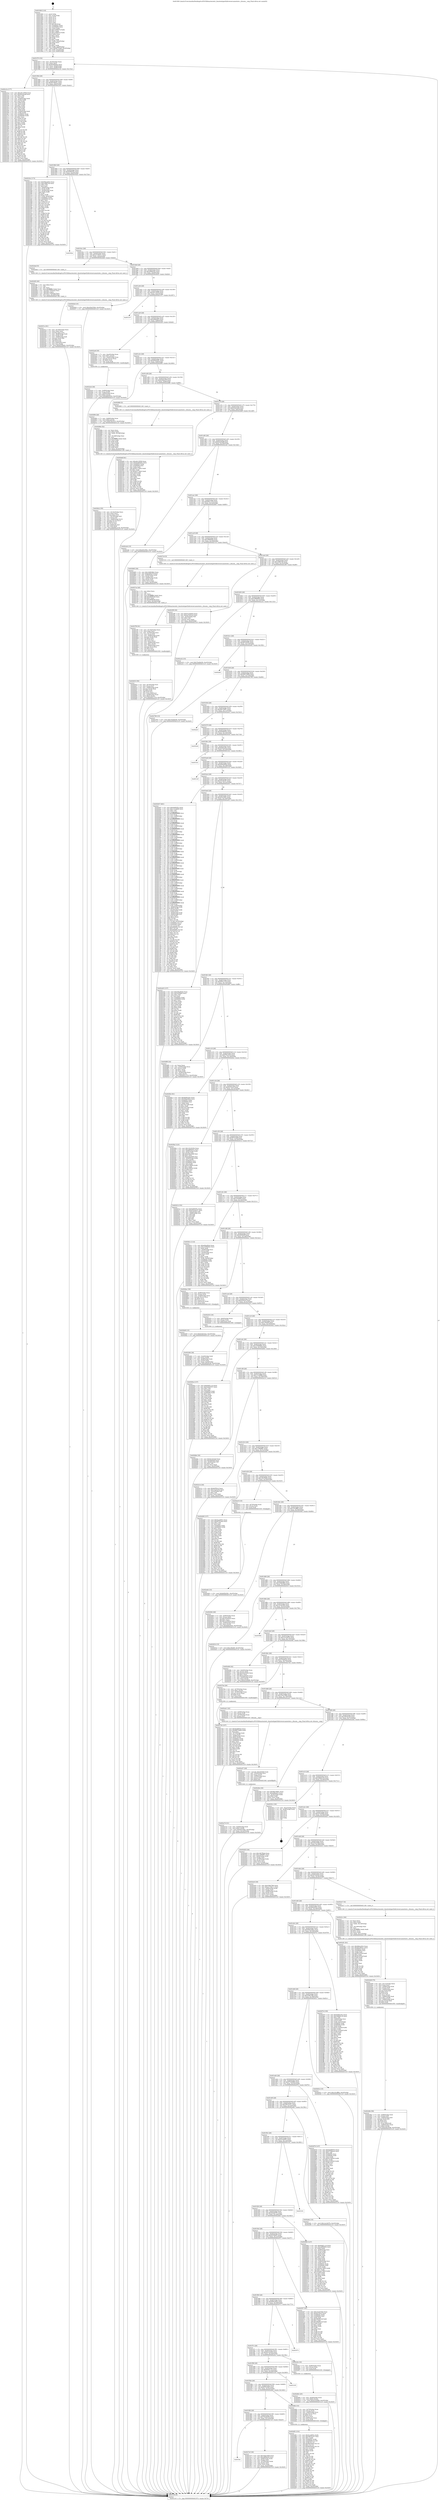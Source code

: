 digraph "0x401900" {
  label = "0x401900 (/mnt/c/Users/mathe/Desktop/tcc/POCII/binaries/extr_linuxtoolsperfuibrowsersannotate.c_disasm__cmp_Final-ollvm.out::main(0))"
  labelloc = "t"
  node[shape=record]

  Entry [label="",width=0.3,height=0.3,shape=circle,fillcolor=black,style=filled]
  "0x401974" [label="{
     0x401974 [32]\l
     | [instrs]\l
     &nbsp;&nbsp;0x401974 \<+6\>: mov -0xc0(%rbp),%eax\l
     &nbsp;&nbsp;0x40197a \<+2\>: mov %eax,%ecx\l
     &nbsp;&nbsp;0x40197c \<+6\>: sub $0x83d5bd52,%ecx\l
     &nbsp;&nbsp;0x401982 \<+6\>: mov %eax,-0xd4(%rbp)\l
     &nbsp;&nbsp;0x401988 \<+6\>: mov %ecx,-0xd8(%rbp)\l
     &nbsp;&nbsp;0x40198e \<+6\>: je 0000000000402c3a \<main+0x133a\>\l
  }"]
  "0x402c3a" [label="{
     0x402c3a [177]\l
     | [instrs]\l
     &nbsp;&nbsp;0x402c3a \<+5\>: mov $0xa9c15959,%eax\l
     &nbsp;&nbsp;0x402c3f \<+5\>: mov $0xb4245adf,%ecx\l
     &nbsp;&nbsp;0x402c44 \<+2\>: mov $0x1,%dl\l
     &nbsp;&nbsp;0x402c46 \<+2\>: xor %esi,%esi\l
     &nbsp;&nbsp;0x402c48 \<+4\>: mov -0x48(%rbp),%rdi\l
     &nbsp;&nbsp;0x402c4c \<+3\>: mov (%rdi),%r8d\l
     &nbsp;&nbsp;0x402c4f \<+3\>: mov %esi,%r9d\l
     &nbsp;&nbsp;0x402c52 \<+3\>: sub %r8d,%r9d\l
     &nbsp;&nbsp;0x402c55 \<+3\>: mov %esi,%r8d\l
     &nbsp;&nbsp;0x402c58 \<+4\>: sub $0x1,%r8d\l
     &nbsp;&nbsp;0x402c5c \<+3\>: add %r8d,%r9d\l
     &nbsp;&nbsp;0x402c5f \<+3\>: mov %esi,%r8d\l
     &nbsp;&nbsp;0x402c62 \<+3\>: sub %r9d,%r8d\l
     &nbsp;&nbsp;0x402c65 \<+4\>: mov -0x48(%rbp),%rdi\l
     &nbsp;&nbsp;0x402c69 \<+3\>: mov %r8d,(%rdi)\l
     &nbsp;&nbsp;0x402c6c \<+8\>: mov 0x40605c,%r8d\l
     &nbsp;&nbsp;0x402c74 \<+8\>: mov 0x406060,%r9d\l
     &nbsp;&nbsp;0x402c7c \<+3\>: sub $0x1,%esi\l
     &nbsp;&nbsp;0x402c7f \<+3\>: mov %r8d,%r10d\l
     &nbsp;&nbsp;0x402c82 \<+3\>: add %esi,%r10d\l
     &nbsp;&nbsp;0x402c85 \<+4\>: imul %r10d,%r8d\l
     &nbsp;&nbsp;0x402c89 \<+4\>: and $0x1,%r8d\l
     &nbsp;&nbsp;0x402c8d \<+4\>: cmp $0x0,%r8d\l
     &nbsp;&nbsp;0x402c91 \<+4\>: sete %r11b\l
     &nbsp;&nbsp;0x402c95 \<+4\>: cmp $0xa,%r9d\l
     &nbsp;&nbsp;0x402c99 \<+3\>: setl %bl\l
     &nbsp;&nbsp;0x402c9c \<+3\>: mov %r11b,%r14b\l
     &nbsp;&nbsp;0x402c9f \<+4\>: xor $0xff,%r14b\l
     &nbsp;&nbsp;0x402ca3 \<+3\>: mov %bl,%r15b\l
     &nbsp;&nbsp;0x402ca6 \<+4\>: xor $0xff,%r15b\l
     &nbsp;&nbsp;0x402caa \<+3\>: xor $0x0,%dl\l
     &nbsp;&nbsp;0x402cad \<+3\>: mov %r14b,%r12b\l
     &nbsp;&nbsp;0x402cb0 \<+4\>: and $0x0,%r12b\l
     &nbsp;&nbsp;0x402cb4 \<+3\>: and %dl,%r11b\l
     &nbsp;&nbsp;0x402cb7 \<+3\>: mov %r15b,%r13b\l
     &nbsp;&nbsp;0x402cba \<+4\>: and $0x0,%r13b\l
     &nbsp;&nbsp;0x402cbe \<+2\>: and %dl,%bl\l
     &nbsp;&nbsp;0x402cc0 \<+3\>: or %r11b,%r12b\l
     &nbsp;&nbsp;0x402cc3 \<+3\>: or %bl,%r13b\l
     &nbsp;&nbsp;0x402cc6 \<+3\>: xor %r13b,%r12b\l
     &nbsp;&nbsp;0x402cc9 \<+3\>: or %r15b,%r14b\l
     &nbsp;&nbsp;0x402ccc \<+4\>: xor $0xff,%r14b\l
     &nbsp;&nbsp;0x402cd0 \<+3\>: or $0x0,%dl\l
     &nbsp;&nbsp;0x402cd3 \<+3\>: and %dl,%r14b\l
     &nbsp;&nbsp;0x402cd6 \<+3\>: or %r14b,%r12b\l
     &nbsp;&nbsp;0x402cd9 \<+4\>: test $0x1,%r12b\l
     &nbsp;&nbsp;0x402cdd \<+3\>: cmovne %ecx,%eax\l
     &nbsp;&nbsp;0x402ce0 \<+6\>: mov %eax,-0xc0(%rbp)\l
     &nbsp;&nbsp;0x402ce6 \<+5\>: jmp 00000000004031c9 \<main+0x18c9\>\l
  }"]
  "0x401994" [label="{
     0x401994 [28]\l
     | [instrs]\l
     &nbsp;&nbsp;0x401994 \<+5\>: jmp 0000000000401999 \<main+0x99\>\l
     &nbsp;&nbsp;0x401999 \<+6\>: mov -0xd4(%rbp),%eax\l
     &nbsp;&nbsp;0x40199f \<+5\>: sub $0x8d188ee1,%eax\l
     &nbsp;&nbsp;0x4019a4 \<+6\>: mov %eax,-0xdc(%rbp)\l
     &nbsp;&nbsp;0x4019aa \<+6\>: je 000000000040234c \<main+0xa4c\>\l
  }"]
  Exit [label="",width=0.3,height=0.3,shape=circle,fillcolor=black,style=filled,peripheries=2]
  "0x40234c" [label="{
     0x40234c [173]\l
     | [instrs]\l
     &nbsp;&nbsp;0x40234c \<+5\>: mov $0x6bbce842,%eax\l
     &nbsp;&nbsp;0x402351 \<+5\>: mov $0xcaf867e6,%ecx\l
     &nbsp;&nbsp;0x402356 \<+2\>: mov $0x1,%dl\l
     &nbsp;&nbsp;0x402358 \<+2\>: xor %esi,%esi\l
     &nbsp;&nbsp;0x40235a \<+7\>: mov -0x90(%rbp),%rdi\l
     &nbsp;&nbsp;0x402361 \<+3\>: mov (%rdi),%r8d\l
     &nbsp;&nbsp;0x402364 \<+7\>: mov -0xa0(%rbp),%rdi\l
     &nbsp;&nbsp;0x40236b \<+3\>: cmp (%rdi),%r8d\l
     &nbsp;&nbsp;0x40236e \<+4\>: setl %r9b\l
     &nbsp;&nbsp;0x402372 \<+4\>: and $0x1,%r9b\l
     &nbsp;&nbsp;0x402376 \<+4\>: mov %r9b,-0x2e(%rbp)\l
     &nbsp;&nbsp;0x40237a \<+8\>: mov 0x40605c,%r8d\l
     &nbsp;&nbsp;0x402382 \<+8\>: mov 0x406060,%r10d\l
     &nbsp;&nbsp;0x40238a \<+3\>: sub $0x1,%esi\l
     &nbsp;&nbsp;0x40238d \<+3\>: mov %r8d,%r11d\l
     &nbsp;&nbsp;0x402390 \<+3\>: add %esi,%r11d\l
     &nbsp;&nbsp;0x402393 \<+4\>: imul %r11d,%r8d\l
     &nbsp;&nbsp;0x402397 \<+4\>: and $0x1,%r8d\l
     &nbsp;&nbsp;0x40239b \<+4\>: cmp $0x0,%r8d\l
     &nbsp;&nbsp;0x40239f \<+4\>: sete %r9b\l
     &nbsp;&nbsp;0x4023a3 \<+4\>: cmp $0xa,%r10d\l
     &nbsp;&nbsp;0x4023a7 \<+3\>: setl %bl\l
     &nbsp;&nbsp;0x4023aa \<+3\>: mov %r9b,%r14b\l
     &nbsp;&nbsp;0x4023ad \<+4\>: xor $0xff,%r14b\l
     &nbsp;&nbsp;0x4023b1 \<+3\>: mov %bl,%r15b\l
     &nbsp;&nbsp;0x4023b4 \<+4\>: xor $0xff,%r15b\l
     &nbsp;&nbsp;0x4023b8 \<+3\>: xor $0x0,%dl\l
     &nbsp;&nbsp;0x4023bb \<+3\>: mov %r14b,%r12b\l
     &nbsp;&nbsp;0x4023be \<+4\>: and $0x0,%r12b\l
     &nbsp;&nbsp;0x4023c2 \<+3\>: and %dl,%r9b\l
     &nbsp;&nbsp;0x4023c5 \<+3\>: mov %r15b,%r13b\l
     &nbsp;&nbsp;0x4023c8 \<+4\>: and $0x0,%r13b\l
     &nbsp;&nbsp;0x4023cc \<+2\>: and %dl,%bl\l
     &nbsp;&nbsp;0x4023ce \<+3\>: or %r9b,%r12b\l
     &nbsp;&nbsp;0x4023d1 \<+3\>: or %bl,%r13b\l
     &nbsp;&nbsp;0x4023d4 \<+3\>: xor %r13b,%r12b\l
     &nbsp;&nbsp;0x4023d7 \<+3\>: or %r15b,%r14b\l
     &nbsp;&nbsp;0x4023da \<+4\>: xor $0xff,%r14b\l
     &nbsp;&nbsp;0x4023de \<+3\>: or $0x0,%dl\l
     &nbsp;&nbsp;0x4023e1 \<+3\>: and %dl,%r14b\l
     &nbsp;&nbsp;0x4023e4 \<+3\>: or %r14b,%r12b\l
     &nbsp;&nbsp;0x4023e7 \<+4\>: test $0x1,%r12b\l
     &nbsp;&nbsp;0x4023eb \<+3\>: cmovne %ecx,%eax\l
     &nbsp;&nbsp;0x4023ee \<+6\>: mov %eax,-0xc0(%rbp)\l
     &nbsp;&nbsp;0x4023f4 \<+5\>: jmp 00000000004031c9 \<main+0x18c9\>\l
  }"]
  "0x4019b0" [label="{
     0x4019b0 [28]\l
     | [instrs]\l
     &nbsp;&nbsp;0x4019b0 \<+5\>: jmp 00000000004019b5 \<main+0xb5\>\l
     &nbsp;&nbsp;0x4019b5 \<+6\>: mov -0xd4(%rbp),%eax\l
     &nbsp;&nbsp;0x4019bb \<+5\>: sub $0x9af0055c,%eax\l
     &nbsp;&nbsp;0x4019c0 \<+6\>: mov %eax,-0xe0(%rbp)\l
     &nbsp;&nbsp;0x4019c6 \<+6\>: je 000000000040302e \<main+0x172e\>\l
  }"]
  "0x402ed4" [label="{
     0x402ed4 [15]\l
     | [instrs]\l
     &nbsp;&nbsp;0x402ed4 \<+10\>: movl $0xb0f2d381,-0xc0(%rbp)\l
     &nbsp;&nbsp;0x402ede \<+5\>: jmp 00000000004031c9 \<main+0x18c9\>\l
  }"]
  "0x40302e" [label="{
     0x40302e\l
  }", style=dashed]
  "0x4019cc" [label="{
     0x4019cc [28]\l
     | [instrs]\l
     &nbsp;&nbsp;0x4019cc \<+5\>: jmp 00000000004019d1 \<main+0xd1\>\l
     &nbsp;&nbsp;0x4019d1 \<+6\>: mov -0xd4(%rbp),%eax\l
     &nbsp;&nbsp;0x4019d7 \<+5\>: sub $0xa1738e11,%eax\l
     &nbsp;&nbsp;0x4019dc \<+6\>: mov %eax,-0xe4(%rbp)\l
     &nbsp;&nbsp;0x4019e2 \<+6\>: je 00000000004024ed \<main+0xbed\>\l
  }"]
  "0x402df3" [label="{
     0x402df3 [153]\l
     | [instrs]\l
     &nbsp;&nbsp;0x402df3 \<+5\>: mov $0x5cce850c,%edx\l
     &nbsp;&nbsp;0x402df8 \<+5\>: mov $0x59b761b7,%esi\l
     &nbsp;&nbsp;0x402dfd \<+3\>: mov $0x1,%r8b\l
     &nbsp;&nbsp;0x402e00 \<+8\>: mov 0x40605c,%r9d\l
     &nbsp;&nbsp;0x402e08 \<+8\>: mov 0x406060,%r10d\l
     &nbsp;&nbsp;0x402e10 \<+3\>: mov %r9d,%r11d\l
     &nbsp;&nbsp;0x402e13 \<+7\>: add $0xf0d30e83,%r11d\l
     &nbsp;&nbsp;0x402e1a \<+4\>: sub $0x1,%r11d\l
     &nbsp;&nbsp;0x402e1e \<+7\>: sub $0xf0d30e83,%r11d\l
     &nbsp;&nbsp;0x402e25 \<+4\>: imul %r11d,%r9d\l
     &nbsp;&nbsp;0x402e29 \<+4\>: and $0x1,%r9d\l
     &nbsp;&nbsp;0x402e2d \<+4\>: cmp $0x0,%r9d\l
     &nbsp;&nbsp;0x402e31 \<+3\>: sete %bl\l
     &nbsp;&nbsp;0x402e34 \<+4\>: cmp $0xa,%r10d\l
     &nbsp;&nbsp;0x402e38 \<+4\>: setl %r14b\l
     &nbsp;&nbsp;0x402e3c \<+3\>: mov %bl,%r15b\l
     &nbsp;&nbsp;0x402e3f \<+4\>: xor $0xff,%r15b\l
     &nbsp;&nbsp;0x402e43 \<+3\>: mov %r14b,%r12b\l
     &nbsp;&nbsp;0x402e46 \<+4\>: xor $0xff,%r12b\l
     &nbsp;&nbsp;0x402e4a \<+4\>: xor $0x1,%r8b\l
     &nbsp;&nbsp;0x402e4e \<+3\>: mov %r15b,%r13b\l
     &nbsp;&nbsp;0x402e51 \<+4\>: and $0xff,%r13b\l
     &nbsp;&nbsp;0x402e55 \<+3\>: and %r8b,%bl\l
     &nbsp;&nbsp;0x402e58 \<+3\>: mov %r12b,%al\l
     &nbsp;&nbsp;0x402e5b \<+2\>: and $0xff,%al\l
     &nbsp;&nbsp;0x402e5d \<+3\>: and %r8b,%r14b\l
     &nbsp;&nbsp;0x402e60 \<+3\>: or %bl,%r13b\l
     &nbsp;&nbsp;0x402e63 \<+3\>: or %r14b,%al\l
     &nbsp;&nbsp;0x402e66 \<+3\>: xor %al,%r13b\l
     &nbsp;&nbsp;0x402e69 \<+3\>: or %r12b,%r15b\l
     &nbsp;&nbsp;0x402e6c \<+4\>: xor $0xff,%r15b\l
     &nbsp;&nbsp;0x402e70 \<+4\>: or $0x1,%r8b\l
     &nbsp;&nbsp;0x402e74 \<+3\>: and %r8b,%r15b\l
     &nbsp;&nbsp;0x402e77 \<+3\>: or %r15b,%r13b\l
     &nbsp;&nbsp;0x402e7a \<+4\>: test $0x1,%r13b\l
     &nbsp;&nbsp;0x402e7e \<+3\>: cmovne %esi,%edx\l
     &nbsp;&nbsp;0x402e81 \<+6\>: mov %edx,-0xc0(%rbp)\l
     &nbsp;&nbsp;0x402e87 \<+5\>: jmp 00000000004031c9 \<main+0x18c9\>\l
  }"]
  "0x4024ed" [label="{
     0x4024ed [5]\l
     | [instrs]\l
     &nbsp;&nbsp;0x4024ed \<+5\>: call 0000000000401160 \<next_i\>\l
     | [calls]\l
     &nbsp;&nbsp;0x401160 \{1\} (/mnt/c/Users/mathe/Desktop/tcc/POCII/binaries/extr_linuxtoolsperfuibrowsersannotate.c_disasm__cmp_Final-ollvm.out::next_i)\l
  }"]
  "0x4019e8" [label="{
     0x4019e8 [28]\l
     | [instrs]\l
     &nbsp;&nbsp;0x4019e8 \<+5\>: jmp 00000000004019ed \<main+0xed\>\l
     &nbsp;&nbsp;0x4019ed \<+6\>: mov -0xd4(%rbp),%eax\l
     &nbsp;&nbsp;0x4019f3 \<+5\>: sub $0xa889e5ec,%eax\l
     &nbsp;&nbsp;0x4019f8 \<+6\>: mov %eax,-0xe8(%rbp)\l
     &nbsp;&nbsp;0x4019fe \<+6\>: je 000000000040262d \<main+0xd2d\>\l
  }"]
  "0x402d0c" [label="{
     0x402d0c [25]\l
     | [instrs]\l
     &nbsp;&nbsp;0x402d0c \<+4\>: mov -0x40(%rbp),%rax\l
     &nbsp;&nbsp;0x402d10 \<+6\>: movl $0x0,(%rax)\l
     &nbsp;&nbsp;0x402d16 \<+10\>: movl $0x433cfe66,-0xc0(%rbp)\l
     &nbsp;&nbsp;0x402d20 \<+5\>: jmp 00000000004031c9 \<main+0x18c9\>\l
  }"]
  "0x40262d" [label="{
     0x40262d [15]\l
     | [instrs]\l
     &nbsp;&nbsp;0x40262d \<+10\>: movl $0x43bc554b,-0xc0(%rbp)\l
     &nbsp;&nbsp;0x402637 \<+5\>: jmp 00000000004031c9 \<main+0x18c9\>\l
  }"]
  "0x401a04" [label="{
     0x401a04 [28]\l
     | [instrs]\l
     &nbsp;&nbsp;0x401a04 \<+5\>: jmp 0000000000401a09 \<main+0x109\>\l
     &nbsp;&nbsp;0x401a09 \<+6\>: mov -0xd4(%rbp),%eax\l
     &nbsp;&nbsp;0x401a0f \<+5\>: sub $0xa9c15959,%eax\l
     &nbsp;&nbsp;0x401a14 \<+6\>: mov %eax,-0xec(%rbp)\l
     &nbsp;&nbsp;0x401a1a \<+6\>: je 0000000000403157 \<main+0x1857\>\l
  }"]
  "0x402bd0" [label="{
     0x402bd0 [15]\l
     | [instrs]\l
     &nbsp;&nbsp;0x402bd0 \<+10\>: movl $0xb3eb32ee,-0xc0(%rbp)\l
     &nbsp;&nbsp;0x402bda \<+5\>: jmp 00000000004031c9 \<main+0x18c9\>\l
  }"]
  "0x403157" [label="{
     0x403157\l
  }", style=dashed]
  "0x401a20" [label="{
     0x401a20 [28]\l
     | [instrs]\l
     &nbsp;&nbsp;0x401a20 \<+5\>: jmp 0000000000401a25 \<main+0x125\>\l
     &nbsp;&nbsp;0x401a25 \<+6\>: mov -0xd4(%rbp),%eax\l
     &nbsp;&nbsp;0x401a2b \<+5\>: sub $0xad98af23,%eax\l
     &nbsp;&nbsp;0x401a30 \<+6\>: mov %eax,-0xf0(%rbp)\l
     &nbsp;&nbsp;0x401a36 \<+6\>: je 00000000004022a8 \<main+0x9a8\>\l
  }"]
  "0x402a74" [label="{
     0x402a74 [31]\l
     | [instrs]\l
     &nbsp;&nbsp;0x402a74 \<+4\>: mov -0x48(%rbp),%rdi\l
     &nbsp;&nbsp;0x402a78 \<+6\>: movl $0x0,(%rdi)\l
     &nbsp;&nbsp;0x402a7e \<+10\>: movl $0xe93c5f2c,-0xc0(%rbp)\l
     &nbsp;&nbsp;0x402a88 \<+6\>: mov %eax,-0x1e0(%rbp)\l
     &nbsp;&nbsp;0x402a8e \<+5\>: jmp 00000000004031c9 \<main+0x18c9\>\l
  }"]
  "0x4022a8" [label="{
     0x4022a8 [35]\l
     | [instrs]\l
     &nbsp;&nbsp;0x4022a8 \<+7\>: mov -0xa0(%rbp),%rax\l
     &nbsp;&nbsp;0x4022af \<+6\>: movl $0x1,(%rax)\l
     &nbsp;&nbsp;0x4022b5 \<+7\>: mov -0xa0(%rbp),%rax\l
     &nbsp;&nbsp;0x4022bc \<+3\>: movslq (%rax),%rax\l
     &nbsp;&nbsp;0x4022bf \<+4\>: shl $0x4,%rax\l
     &nbsp;&nbsp;0x4022c3 \<+3\>: mov %rax,%rdi\l
     &nbsp;&nbsp;0x4022c6 \<+5\>: call 0000000000401050 \<malloc@plt\>\l
     | [calls]\l
     &nbsp;&nbsp;0x401050 \{1\} (unknown)\l
  }"]
  "0x401a3c" [label="{
     0x401a3c [28]\l
     | [instrs]\l
     &nbsp;&nbsp;0x401a3c \<+5\>: jmp 0000000000401a41 \<main+0x141\>\l
     &nbsp;&nbsp;0x401a41 \<+6\>: mov -0xd4(%rbp),%eax\l
     &nbsp;&nbsp;0x401a47 \<+5\>: sub $0xb0f2d381,%eax\l
     &nbsp;&nbsp;0x401a4c \<+6\>: mov %eax,-0xf4(%rbp)\l
     &nbsp;&nbsp;0x401a52 \<+6\>: je 0000000000402f06 \<main+0x1606\>\l
  }"]
  "0x402a57" [label="{
     0x402a57 [29]\l
     | [instrs]\l
     &nbsp;&nbsp;0x402a57 \<+10\>: movabs $0x4040b6,%rdi\l
     &nbsp;&nbsp;0x402a61 \<+4\>: mov -0x50(%rbp),%rsi\l
     &nbsp;&nbsp;0x402a65 \<+2\>: mov %eax,(%rsi)\l
     &nbsp;&nbsp;0x402a67 \<+4\>: mov -0x50(%rbp),%rsi\l
     &nbsp;&nbsp;0x402a6b \<+2\>: mov (%rsi),%esi\l
     &nbsp;&nbsp;0x402a6d \<+2\>: mov $0x0,%al\l
     &nbsp;&nbsp;0x402a6f \<+5\>: call 0000000000401040 \<printf@plt\>\l
     | [calls]\l
     &nbsp;&nbsp;0x401040 \{1\} (unknown)\l
  }"]
  "0x402f06" [label="{
     0x402f06 [28]\l
     | [instrs]\l
     &nbsp;&nbsp;0x402f06 \<+7\>: mov -0xb8(%rbp),%rax\l
     &nbsp;&nbsp;0x402f0d \<+6\>: movl $0x0,(%rax)\l
     &nbsp;&nbsp;0x402f13 \<+10\>: movl $0xf78cc033,-0xc0(%rbp)\l
     &nbsp;&nbsp;0x402f1d \<+5\>: jmp 00000000004031c9 \<main+0x18c9\>\l
  }"]
  "0x401a58" [label="{
     0x401a58 [28]\l
     | [instrs]\l
     &nbsp;&nbsp;0x401a58 \<+5\>: jmp 0000000000401a5d \<main+0x15d\>\l
     &nbsp;&nbsp;0x401a5d \<+6\>: mov -0xd4(%rbp),%eax\l
     &nbsp;&nbsp;0x401a63 \<+5\>: sub $0xb3b8ce7f,%eax\l
     &nbsp;&nbsp;0x401a68 \<+6\>: mov %eax,-0xf8(%rbp)\l
     &nbsp;&nbsp;0x401a6e \<+6\>: je 0000000000402889 \<main+0xf89\>\l
  }"]
  "0x4028c2" [label="{
     0x4028c2 [55]\l
     | [instrs]\l
     &nbsp;&nbsp;0x4028c2 \<+6\>: mov -0x1dc(%rbp),%ecx\l
     &nbsp;&nbsp;0x4028c8 \<+3\>: imul %eax,%ecx\l
     &nbsp;&nbsp;0x4028cb \<+3\>: movslq %ecx,%r8\l
     &nbsp;&nbsp;0x4028ce \<+4\>: mov -0x70(%rbp),%r9\l
     &nbsp;&nbsp;0x4028d2 \<+3\>: mov (%r9),%r9\l
     &nbsp;&nbsp;0x4028d5 \<+4\>: mov -0x68(%rbp),%r10\l
     &nbsp;&nbsp;0x4028d9 \<+3\>: movslq (%r10),%r10\l
     &nbsp;&nbsp;0x4028dc \<+4\>: shl $0x4,%r10\l
     &nbsp;&nbsp;0x4028e0 \<+3\>: add %r10,%r9\l
     &nbsp;&nbsp;0x4028e3 \<+4\>: mov 0x8(%r9),%r9\l
     &nbsp;&nbsp;0x4028e7 \<+3\>: mov %r8,(%r9)\l
     &nbsp;&nbsp;0x4028ea \<+10\>: movl $0xf591a7c8,-0xc0(%rbp)\l
     &nbsp;&nbsp;0x4028f4 \<+5\>: jmp 00000000004031c9 \<main+0x18c9\>\l
  }"]
  "0x402889" [label="{
     0x402889 [5]\l
     | [instrs]\l
     &nbsp;&nbsp;0x402889 \<+5\>: call 0000000000401160 \<next_i\>\l
     | [calls]\l
     &nbsp;&nbsp;0x401160 \{1\} (/mnt/c/Users/mathe/Desktop/tcc/POCII/binaries/extr_linuxtoolsperfuibrowsersannotate.c_disasm__cmp_Final-ollvm.out::next_i)\l
  }"]
  "0x401a74" [label="{
     0x401a74 [28]\l
     | [instrs]\l
     &nbsp;&nbsp;0x401a74 \<+5\>: jmp 0000000000401a79 \<main+0x179\>\l
     &nbsp;&nbsp;0x401a79 \<+6\>: mov -0xd4(%rbp),%eax\l
     &nbsp;&nbsp;0x401a7f \<+5\>: sub $0xb3eb32ee,%eax\l
     &nbsp;&nbsp;0x401a84 \<+6\>: mov %eax,-0xfc(%rbp)\l
     &nbsp;&nbsp;0x401a8a \<+6\>: je 0000000000402bdf \<main+0x12df\>\l
  }"]
  "0x40288e" [label="{
     0x40288e [52]\l
     | [instrs]\l
     &nbsp;&nbsp;0x40288e \<+2\>: xor %ecx,%ecx\l
     &nbsp;&nbsp;0x402890 \<+5\>: mov $0x2,%edx\l
     &nbsp;&nbsp;0x402895 \<+6\>: mov %edx,-0x1d8(%rbp)\l
     &nbsp;&nbsp;0x40289b \<+1\>: cltd\l
     &nbsp;&nbsp;0x40289c \<+6\>: mov -0x1d8(%rbp),%esi\l
     &nbsp;&nbsp;0x4028a2 \<+2\>: idiv %esi\l
     &nbsp;&nbsp;0x4028a4 \<+6\>: imul $0xfffffffe,%edx,%edx\l
     &nbsp;&nbsp;0x4028aa \<+2\>: mov %ecx,%edi\l
     &nbsp;&nbsp;0x4028ac \<+2\>: sub %edx,%edi\l
     &nbsp;&nbsp;0x4028ae \<+2\>: mov %ecx,%edx\l
     &nbsp;&nbsp;0x4028b0 \<+3\>: sub $0x1,%edx\l
     &nbsp;&nbsp;0x4028b3 \<+2\>: add %edx,%edi\l
     &nbsp;&nbsp;0x4028b5 \<+2\>: sub %edi,%ecx\l
     &nbsp;&nbsp;0x4028b7 \<+6\>: mov %ecx,-0x1dc(%rbp)\l
     &nbsp;&nbsp;0x4028bd \<+5\>: call 0000000000401160 \<next_i\>\l
     | [calls]\l
     &nbsp;&nbsp;0x401160 \{1\} (/mnt/c/Users/mathe/Desktop/tcc/POCII/binaries/extr_linuxtoolsperfuibrowsersannotate.c_disasm__cmp_Final-ollvm.out::next_i)\l
  }"]
  "0x402bdf" [label="{
     0x402bdf [91]\l
     | [instrs]\l
     &nbsp;&nbsp;0x402bdf \<+5\>: mov $0xa9c15959,%eax\l
     &nbsp;&nbsp;0x402be4 \<+5\>: mov $0x83d5bd52,%ecx\l
     &nbsp;&nbsp;0x402be9 \<+7\>: mov 0x40605c,%edx\l
     &nbsp;&nbsp;0x402bf0 \<+7\>: mov 0x406060,%esi\l
     &nbsp;&nbsp;0x402bf7 \<+2\>: mov %edx,%edi\l
     &nbsp;&nbsp;0x402bf9 \<+6\>: add $0x6317ab43,%edi\l
     &nbsp;&nbsp;0x402bff \<+3\>: sub $0x1,%edi\l
     &nbsp;&nbsp;0x402c02 \<+6\>: sub $0x6317ab43,%edi\l
     &nbsp;&nbsp;0x402c08 \<+3\>: imul %edi,%edx\l
     &nbsp;&nbsp;0x402c0b \<+3\>: and $0x1,%edx\l
     &nbsp;&nbsp;0x402c0e \<+3\>: cmp $0x0,%edx\l
     &nbsp;&nbsp;0x402c11 \<+4\>: sete %r8b\l
     &nbsp;&nbsp;0x402c15 \<+3\>: cmp $0xa,%esi\l
     &nbsp;&nbsp;0x402c18 \<+4\>: setl %r9b\l
     &nbsp;&nbsp;0x402c1c \<+3\>: mov %r8b,%r10b\l
     &nbsp;&nbsp;0x402c1f \<+3\>: and %r9b,%r10b\l
     &nbsp;&nbsp;0x402c22 \<+3\>: xor %r9b,%r8b\l
     &nbsp;&nbsp;0x402c25 \<+3\>: or %r8b,%r10b\l
     &nbsp;&nbsp;0x402c28 \<+4\>: test $0x1,%r10b\l
     &nbsp;&nbsp;0x402c2c \<+3\>: cmovne %ecx,%eax\l
     &nbsp;&nbsp;0x402c2f \<+6\>: mov %eax,-0xc0(%rbp)\l
     &nbsp;&nbsp;0x402c35 \<+5\>: jmp 00000000004031c9 \<main+0x18c9\>\l
  }"]
  "0x401a90" [label="{
     0x401a90 [28]\l
     | [instrs]\l
     &nbsp;&nbsp;0x401a90 \<+5\>: jmp 0000000000401a95 \<main+0x195\>\l
     &nbsp;&nbsp;0x401a95 \<+6\>: mov -0xd4(%rbp),%eax\l
     &nbsp;&nbsp;0x401a9b \<+5\>: sub $0xb4245adf,%eax\l
     &nbsp;&nbsp;0x401aa0 \<+6\>: mov %eax,-0x100(%rbp)\l
     &nbsp;&nbsp;0x401aa6 \<+6\>: je 0000000000402ceb \<main+0x13eb\>\l
  }"]
  "0x402833" [label="{
     0x402833 [50]\l
     | [instrs]\l
     &nbsp;&nbsp;0x402833 \<+4\>: mov -0x70(%rbp),%rsi\l
     &nbsp;&nbsp;0x402837 \<+3\>: mov (%rsi),%rsi\l
     &nbsp;&nbsp;0x40283a \<+4\>: mov -0x68(%rbp),%rdi\l
     &nbsp;&nbsp;0x40283e \<+3\>: movslq (%rdi),%rdi\l
     &nbsp;&nbsp;0x402841 \<+4\>: shl $0x4,%rdi\l
     &nbsp;&nbsp;0x402845 \<+3\>: add %rdi,%rsi\l
     &nbsp;&nbsp;0x402848 \<+4\>: mov %rax,0x8(%rsi)\l
     &nbsp;&nbsp;0x40284c \<+4\>: mov -0x58(%rbp),%rax\l
     &nbsp;&nbsp;0x402850 \<+6\>: movl $0x0,(%rax)\l
     &nbsp;&nbsp;0x402856 \<+10\>: movl $0xb581c37d,-0xc0(%rbp)\l
     &nbsp;&nbsp;0x402860 \<+5\>: jmp 00000000004031c9 \<main+0x18c9\>\l
  }"]
  "0x402ceb" [label="{
     0x402ceb [15]\l
     | [instrs]\l
     &nbsp;&nbsp;0x402ceb \<+10\>: movl $0xe93c5f2c,-0xc0(%rbp)\l
     &nbsp;&nbsp;0x402cf5 \<+5\>: jmp 00000000004031c9 \<main+0x18c9\>\l
  }"]
  "0x401aac" [label="{
     0x401aac [28]\l
     | [instrs]\l
     &nbsp;&nbsp;0x401aac \<+5\>: jmp 0000000000401ab1 \<main+0x1b1\>\l
     &nbsp;&nbsp;0x401ab1 \<+6\>: mov -0xd4(%rbp),%eax\l
     &nbsp;&nbsp;0x401ab7 \<+5\>: sub $0xb581c37d,%eax\l
     &nbsp;&nbsp;0x401abc \<+6\>: mov %eax,-0x104(%rbp)\l
     &nbsp;&nbsp;0x401ac2 \<+6\>: je 0000000000402865 \<main+0xf65\>\l
  }"]
  "0x4027f6" [label="{
     0x4027f6 [61]\l
     | [instrs]\l
     &nbsp;&nbsp;0x4027f6 \<+6\>: mov -0x1d4(%rbp),%ecx\l
     &nbsp;&nbsp;0x4027fc \<+3\>: imul %eax,%ecx\l
     &nbsp;&nbsp;0x4027ff \<+4\>: mov -0x70(%rbp),%rsi\l
     &nbsp;&nbsp;0x402803 \<+3\>: mov (%rsi),%rsi\l
     &nbsp;&nbsp;0x402806 \<+4\>: mov -0x68(%rbp),%rdi\l
     &nbsp;&nbsp;0x40280a \<+3\>: movslq (%rdi),%rdi\l
     &nbsp;&nbsp;0x40280d \<+4\>: shl $0x4,%rdi\l
     &nbsp;&nbsp;0x402811 \<+3\>: add %rdi,%rsi\l
     &nbsp;&nbsp;0x402814 \<+2\>: mov %ecx,(%rsi)\l
     &nbsp;&nbsp;0x402816 \<+4\>: mov -0x60(%rbp),%rsi\l
     &nbsp;&nbsp;0x40281a \<+6\>: movl $0x1,(%rsi)\l
     &nbsp;&nbsp;0x402820 \<+4\>: mov -0x60(%rbp),%rsi\l
     &nbsp;&nbsp;0x402824 \<+3\>: movslq (%rsi),%rsi\l
     &nbsp;&nbsp;0x402827 \<+4\>: shl $0x3,%rsi\l
     &nbsp;&nbsp;0x40282b \<+3\>: mov %rsi,%rdi\l
     &nbsp;&nbsp;0x40282e \<+5\>: call 0000000000401050 \<malloc@plt\>\l
     | [calls]\l
     &nbsp;&nbsp;0x401050 \{1\} (unknown)\l
  }"]
  "0x402865" [label="{
     0x402865 [36]\l
     | [instrs]\l
     &nbsp;&nbsp;0x402865 \<+5\>: mov $0x1b960db3,%eax\l
     &nbsp;&nbsp;0x40286a \<+5\>: mov $0xb3b8ce7f,%ecx\l
     &nbsp;&nbsp;0x40286f \<+4\>: mov -0x58(%rbp),%rdx\l
     &nbsp;&nbsp;0x402873 \<+2\>: mov (%rdx),%esi\l
     &nbsp;&nbsp;0x402875 \<+4\>: mov -0x60(%rbp),%rdx\l
     &nbsp;&nbsp;0x402879 \<+2\>: cmp (%rdx),%esi\l
     &nbsp;&nbsp;0x40287b \<+3\>: cmovl %ecx,%eax\l
     &nbsp;&nbsp;0x40287e \<+6\>: mov %eax,-0xc0(%rbp)\l
     &nbsp;&nbsp;0x402884 \<+5\>: jmp 00000000004031c9 \<main+0x18c9\>\l
  }"]
  "0x401ac8" [label="{
     0x401ac8 [28]\l
     | [instrs]\l
     &nbsp;&nbsp;0x401ac8 \<+5\>: jmp 0000000000401acd \<main+0x1cd\>\l
     &nbsp;&nbsp;0x401acd \<+6\>: mov -0xd4(%rbp),%eax\l
     &nbsp;&nbsp;0x401ad3 \<+5\>: sub $0xc8f89649,%eax\l
     &nbsp;&nbsp;0x401ad8 \<+6\>: mov %eax,-0x108(%rbp)\l
     &nbsp;&nbsp;0x401ade \<+6\>: je 00000000004027c9 \<main+0xec9\>\l
  }"]
  "0x4027ce" [label="{
     0x4027ce [40]\l
     | [instrs]\l
     &nbsp;&nbsp;0x4027ce \<+5\>: mov $0x2,%ecx\l
     &nbsp;&nbsp;0x4027d3 \<+1\>: cltd\l
     &nbsp;&nbsp;0x4027d4 \<+2\>: idiv %ecx\l
     &nbsp;&nbsp;0x4027d6 \<+6\>: imul $0xfffffffe,%edx,%ecx\l
     &nbsp;&nbsp;0x4027dc \<+6\>: add $0x4f09f249,%ecx\l
     &nbsp;&nbsp;0x4027e2 \<+3\>: add $0x1,%ecx\l
     &nbsp;&nbsp;0x4027e5 \<+6\>: sub $0x4f09f249,%ecx\l
     &nbsp;&nbsp;0x4027eb \<+6\>: mov %ecx,-0x1d4(%rbp)\l
     &nbsp;&nbsp;0x4027f1 \<+5\>: call 0000000000401160 \<next_i\>\l
     | [calls]\l
     &nbsp;&nbsp;0x401160 \{1\} (/mnt/c/Users/mathe/Desktop/tcc/POCII/binaries/extr_linuxtoolsperfuibrowsersannotate.c_disasm__cmp_Final-ollvm.out::next_i)\l
  }"]
  "0x4027c9" [label="{
     0x4027c9 [5]\l
     | [instrs]\l
     &nbsp;&nbsp;0x4027c9 \<+5\>: call 0000000000401160 \<next_i\>\l
     | [calls]\l
     &nbsp;&nbsp;0x401160 \{1\} (/mnt/c/Users/mathe/Desktop/tcc/POCII/binaries/extr_linuxtoolsperfuibrowsersannotate.c_disasm__cmp_Final-ollvm.out::next_i)\l
  }"]
  "0x401ae4" [label="{
     0x401ae4 [28]\l
     | [instrs]\l
     &nbsp;&nbsp;0x401ae4 \<+5\>: jmp 0000000000401ae9 \<main+0x1e9\>\l
     &nbsp;&nbsp;0x401ae9 \<+6\>: mov -0xd4(%rbp),%eax\l
     &nbsp;&nbsp;0x401aef \<+5\>: sub $0xcaf867e6,%eax\l
     &nbsp;&nbsp;0x401af4 \<+6\>: mov %eax,-0x10c(%rbp)\l
     &nbsp;&nbsp;0x401afa \<+6\>: je 00000000004023f9 \<main+0xaf9\>\l
  }"]
  "0x401fec" [label="{
     0x401fec\l
  }", style=dashed]
  "0x4023f9" [label="{
     0x4023f9 [30]\l
     | [instrs]\l
     &nbsp;&nbsp;0x4023f9 \<+5\>: mov $0x5723b5b4,%eax\l
     &nbsp;&nbsp;0x4023fe \<+5\>: mov $0x447d25a4,%ecx\l
     &nbsp;&nbsp;0x402403 \<+3\>: mov -0x2e(%rbp),%dl\l
     &nbsp;&nbsp;0x402406 \<+3\>: test $0x1,%dl\l
     &nbsp;&nbsp;0x402409 \<+3\>: cmovne %ecx,%eax\l
     &nbsp;&nbsp;0x40240c \<+6\>: mov %eax,-0xc0(%rbp)\l
     &nbsp;&nbsp;0x402412 \<+5\>: jmp 00000000004031c9 \<main+0x18c9\>\l
  }"]
  "0x401b00" [label="{
     0x401b00 [28]\l
     | [instrs]\l
     &nbsp;&nbsp;0x401b00 \<+5\>: jmp 0000000000401b05 \<main+0x205\>\l
     &nbsp;&nbsp;0x401b05 \<+6\>: mov -0xd4(%rbp),%eax\l
     &nbsp;&nbsp;0x401b0b \<+5\>: sub $0xcdf99850,%eax\l
     &nbsp;&nbsp;0x401b10 \<+6\>: mov %eax,-0x110(%rbp)\l
     &nbsp;&nbsp;0x401b16 \<+6\>: je 0000000000402a32 \<main+0x1132\>\l
  }"]
  "0x4027a5" [label="{
     0x4027a5 [36]\l
     | [instrs]\l
     &nbsp;&nbsp;0x4027a5 \<+5\>: mov $0x35ee7608,%eax\l
     &nbsp;&nbsp;0x4027aa \<+5\>: mov $0xc8f89649,%ecx\l
     &nbsp;&nbsp;0x4027af \<+4\>: mov -0x68(%rbp),%rdx\l
     &nbsp;&nbsp;0x4027b3 \<+2\>: mov (%rdx),%esi\l
     &nbsp;&nbsp;0x4027b5 \<+4\>: mov -0x78(%rbp),%rdx\l
     &nbsp;&nbsp;0x4027b9 \<+2\>: cmp (%rdx),%esi\l
     &nbsp;&nbsp;0x4027bb \<+3\>: cmovl %ecx,%eax\l
     &nbsp;&nbsp;0x4027be \<+6\>: mov %eax,-0xc0(%rbp)\l
     &nbsp;&nbsp;0x4027c4 \<+5\>: jmp 00000000004031c9 \<main+0x18c9\>\l
  }"]
  "0x402a32" [label="{
     0x402a32 [15]\l
     | [instrs]\l
     &nbsp;&nbsp;0x402a32 \<+10\>: movl $0x70e4bd39,-0xc0(%rbp)\l
     &nbsp;&nbsp;0x402a3c \<+5\>: jmp 00000000004031c9 \<main+0x18c9\>\l
  }"]
  "0x401b1c" [label="{
     0x401b1c [28]\l
     | [instrs]\l
     &nbsp;&nbsp;0x401b1c \<+5\>: jmp 0000000000401b21 \<main+0x221\>\l
     &nbsp;&nbsp;0x401b21 \<+6\>: mov -0xd4(%rbp),%eax\l
     &nbsp;&nbsp;0x401b27 \<+5\>: sub $0xd67b52f2,%eax\l
     &nbsp;&nbsp;0x401b2c \<+6\>: mov %eax,-0x114(%rbp)\l
     &nbsp;&nbsp;0x401b32 \<+6\>: je 0000000000402ef2 \<main+0x15f2\>\l
  }"]
  "0x401fd0" [label="{
     0x401fd0 [28]\l
     | [instrs]\l
     &nbsp;&nbsp;0x401fd0 \<+5\>: jmp 0000000000401fd5 \<main+0x6d5\>\l
     &nbsp;&nbsp;0x401fd5 \<+6\>: mov -0xd4(%rbp),%eax\l
     &nbsp;&nbsp;0x401fdb \<+5\>: sub $0x70e4bd39,%eax\l
     &nbsp;&nbsp;0x401fe0 \<+6\>: mov %eax,-0x1c0(%rbp)\l
     &nbsp;&nbsp;0x401fe6 \<+6\>: je 00000000004027a5 \<main+0xea5\>\l
  }"]
  "0x402ef2" [label="{
     0x402ef2\l
  }", style=dashed]
  "0x401b38" [label="{
     0x401b38 [28]\l
     | [instrs]\l
     &nbsp;&nbsp;0x401b38 \<+5\>: jmp 0000000000401b3d \<main+0x23d\>\l
     &nbsp;&nbsp;0x401b3d \<+6\>: mov -0xd4(%rbp),%eax\l
     &nbsp;&nbsp;0x401b43 \<+5\>: sub $0xd6874689,%eax\l
     &nbsp;&nbsp;0x401b48 \<+6\>: mov %eax,-0x118(%rbp)\l
     &nbsp;&nbsp;0x401b4e \<+6\>: je 0000000000402796 \<main+0xe96\>\l
  }"]
  "0x402dd2" [label="{
     0x402dd2 [33]\l
     | [instrs]\l
     &nbsp;&nbsp;0x402dd2 \<+4\>: mov -0x70(%rbp),%rax\l
     &nbsp;&nbsp;0x402dd6 \<+3\>: mov (%rax),%rax\l
     &nbsp;&nbsp;0x402dd9 \<+4\>: mov -0x40(%rbp),%rcx\l
     &nbsp;&nbsp;0x402ddd \<+3\>: movslq (%rcx),%rcx\l
     &nbsp;&nbsp;0x402de0 \<+4\>: shl $0x4,%rcx\l
     &nbsp;&nbsp;0x402de4 \<+3\>: add %rcx,%rax\l
     &nbsp;&nbsp;0x402de7 \<+4\>: mov 0x8(%rax),%rax\l
     &nbsp;&nbsp;0x402deb \<+3\>: mov %rax,%rdi\l
     &nbsp;&nbsp;0x402dee \<+5\>: call 0000000000401030 \<free@plt\>\l
     | [calls]\l
     &nbsp;&nbsp;0x401030 \{1\} (unknown)\l
  }"]
  "0x402796" [label="{
     0x402796 [15]\l
     | [instrs]\l
     &nbsp;&nbsp;0x402796 \<+10\>: movl $0x70e4bd39,-0xc0(%rbp)\l
     &nbsp;&nbsp;0x4027a0 \<+5\>: jmp 00000000004031c9 \<main+0x18c9\>\l
  }"]
  "0x401b54" [label="{
     0x401b54 [28]\l
     | [instrs]\l
     &nbsp;&nbsp;0x401b54 \<+5\>: jmp 0000000000401b59 \<main+0x259\>\l
     &nbsp;&nbsp;0x401b59 \<+6\>: mov -0xd4(%rbp),%eax\l
     &nbsp;&nbsp;0x401b5f \<+5\>: sub $0xd6e78891,%eax\l
     &nbsp;&nbsp;0x401b64 \<+6\>: mov %eax,-0x11c(%rbp)\l
     &nbsp;&nbsp;0x401b6a \<+6\>: je 0000000000402ee3 \<main+0x15e3\>\l
  }"]
  "0x401fb4" [label="{
     0x401fb4 [28]\l
     | [instrs]\l
     &nbsp;&nbsp;0x401fb4 \<+5\>: jmp 0000000000401fb9 \<main+0x6b9\>\l
     &nbsp;&nbsp;0x401fb9 \<+6\>: mov -0xd4(%rbp),%eax\l
     &nbsp;&nbsp;0x401fbf \<+5\>: sub $0x6f7818e4,%eax\l
     &nbsp;&nbsp;0x401fc4 \<+6\>: mov %eax,-0x1bc(%rbp)\l
     &nbsp;&nbsp;0x401fca \<+6\>: je 0000000000402dd2 \<main+0x14d2\>\l
  }"]
  "0x402ee3" [label="{
     0x402ee3\l
  }", style=dashed]
  "0x401b70" [label="{
     0x401b70 [28]\l
     | [instrs]\l
     &nbsp;&nbsp;0x401b70 \<+5\>: jmp 0000000000401b75 \<main+0x275\>\l
     &nbsp;&nbsp;0x401b75 \<+6\>: mov -0xd4(%rbp),%eax\l
     &nbsp;&nbsp;0x401b7b \<+5\>: sub $0xde486543,%eax\l
     &nbsp;&nbsp;0x401b80 \<+6\>: mov %eax,-0x120(%rbp)\l
     &nbsp;&nbsp;0x401b86 \<+6\>: je 00000000004030c8 \<main+0x17c8\>\l
  }"]
  "0x403105" [label="{
     0x403105\l
  }", style=dashed]
  "0x4030c8" [label="{
     0x4030c8\l
  }", style=dashed]
  "0x401b8c" [label="{
     0x401b8c [28]\l
     | [instrs]\l
     &nbsp;&nbsp;0x401b8c \<+5\>: jmp 0000000000401b91 \<main+0x291\>\l
     &nbsp;&nbsp;0x401b91 \<+6\>: mov -0xd4(%rbp),%eax\l
     &nbsp;&nbsp;0x401b97 \<+5\>: sub $0xde90a20a,%eax\l
     &nbsp;&nbsp;0x401b9c \<+6\>: mov %eax,-0x124(%rbp)\l
     &nbsp;&nbsp;0x401ba2 \<+6\>: je 00000000004031b1 \<main+0x18b1\>\l
  }"]
  "0x401f98" [label="{
     0x401f98 [28]\l
     | [instrs]\l
     &nbsp;&nbsp;0x401f98 \<+5\>: jmp 0000000000401f9d \<main+0x69d\>\l
     &nbsp;&nbsp;0x401f9d \<+6\>: mov -0xd4(%rbp),%eax\l
     &nbsp;&nbsp;0x401fa3 \<+5\>: sub $0x6ebf1110,%eax\l
     &nbsp;&nbsp;0x401fa8 \<+6\>: mov %eax,-0x1b8(%rbp)\l
     &nbsp;&nbsp;0x401fae \<+6\>: je 0000000000403105 \<main+0x1805\>\l
  }"]
  "0x4031b1" [label="{
     0x4031b1\l
  }", style=dashed]
  "0x401ba8" [label="{
     0x401ba8 [28]\l
     | [instrs]\l
     &nbsp;&nbsp;0x401ba8 \<+5\>: jmp 0000000000401bad \<main+0x2ad\>\l
     &nbsp;&nbsp;0x401bad \<+6\>: mov -0xd4(%rbp),%eax\l
     &nbsp;&nbsp;0x401bb3 \<+5\>: sub $0xe0ba9044,%eax\l
     &nbsp;&nbsp;0x401bb8 \<+6\>: mov %eax,-0x128(%rbp)\l
     &nbsp;&nbsp;0x401bbe \<+6\>: je 000000000040312f \<main+0x182f\>\l
  }"]
  "0x402cfa" [label="{
     0x402cfa [18]\l
     | [instrs]\l
     &nbsp;&nbsp;0x402cfa \<+7\>: mov -0x98(%rbp),%rax\l
     &nbsp;&nbsp;0x402d01 \<+3\>: mov (%rax),%rax\l
     &nbsp;&nbsp;0x402d04 \<+3\>: mov %rax,%rdi\l
     &nbsp;&nbsp;0x402d07 \<+5\>: call 0000000000401030 \<free@plt\>\l
     | [calls]\l
     &nbsp;&nbsp;0x401030 \{1\} (unknown)\l
  }"]
  "0x40312f" [label="{
     0x40312f\l
  }", style=dashed]
  "0x401bc4" [label="{
     0x401bc4 [28]\l
     | [instrs]\l
     &nbsp;&nbsp;0x401bc4 \<+5\>: jmp 0000000000401bc9 \<main+0x2c9\>\l
     &nbsp;&nbsp;0x401bc9 \<+6\>: mov -0xd4(%rbp),%eax\l
     &nbsp;&nbsp;0x401bcf \<+5\>: sub $0xe5228cd7,%eax\l
     &nbsp;&nbsp;0x401bd4 \<+6\>: mov %eax,-0x12c(%rbp)\l
     &nbsp;&nbsp;0x401bda \<+6\>: je 0000000000402047 \<main+0x747\>\l
  }"]
  "0x401f7c" [label="{
     0x401f7c [28]\l
     | [instrs]\l
     &nbsp;&nbsp;0x401f7c \<+5\>: jmp 0000000000401f81 \<main+0x681\>\l
     &nbsp;&nbsp;0x401f81 \<+6\>: mov -0xd4(%rbp),%eax\l
     &nbsp;&nbsp;0x401f87 \<+5\>: sub $0x6e10c0a9,%eax\l
     &nbsp;&nbsp;0x401f8c \<+6\>: mov %eax,-0x1b4(%rbp)\l
     &nbsp;&nbsp;0x401f92 \<+6\>: je 0000000000402cfa \<main+0x13fa\>\l
  }"]
  "0x402047" [label="{
     0x402047 [461]\l
     | [instrs]\l
     &nbsp;&nbsp;0x402047 \<+5\>: mov $0x9af0055c,%eax\l
     &nbsp;&nbsp;0x40204c \<+5\>: mov $0x131d4fd9,%ecx\l
     &nbsp;&nbsp;0x402051 \<+2\>: mov $0x1,%dl\l
     &nbsp;&nbsp;0x402053 \<+3\>: mov %rsp,%rsi\l
     &nbsp;&nbsp;0x402056 \<+4\>: add $0xfffffffffffffff0,%rsi\l
     &nbsp;&nbsp;0x40205a \<+3\>: mov %rsi,%rsp\l
     &nbsp;&nbsp;0x40205d \<+7\>: mov %rsi,-0xb8(%rbp)\l
     &nbsp;&nbsp;0x402064 \<+3\>: mov %rsp,%rsi\l
     &nbsp;&nbsp;0x402067 \<+4\>: add $0xfffffffffffffff0,%rsi\l
     &nbsp;&nbsp;0x40206b \<+3\>: mov %rsi,%rsp\l
     &nbsp;&nbsp;0x40206e \<+3\>: mov %rsp,%rdi\l
     &nbsp;&nbsp;0x402071 \<+4\>: add $0xfffffffffffffff0,%rdi\l
     &nbsp;&nbsp;0x402075 \<+3\>: mov %rdi,%rsp\l
     &nbsp;&nbsp;0x402078 \<+7\>: mov %rdi,-0xb0(%rbp)\l
     &nbsp;&nbsp;0x40207f \<+3\>: mov %rsp,%rdi\l
     &nbsp;&nbsp;0x402082 \<+4\>: add $0xfffffffffffffff0,%rdi\l
     &nbsp;&nbsp;0x402086 \<+3\>: mov %rdi,%rsp\l
     &nbsp;&nbsp;0x402089 \<+7\>: mov %rdi,-0xa8(%rbp)\l
     &nbsp;&nbsp;0x402090 \<+3\>: mov %rsp,%rdi\l
     &nbsp;&nbsp;0x402093 \<+4\>: add $0xfffffffffffffff0,%rdi\l
     &nbsp;&nbsp;0x402097 \<+3\>: mov %rdi,%rsp\l
     &nbsp;&nbsp;0x40209a \<+7\>: mov %rdi,-0xa0(%rbp)\l
     &nbsp;&nbsp;0x4020a1 \<+3\>: mov %rsp,%rdi\l
     &nbsp;&nbsp;0x4020a4 \<+4\>: add $0xfffffffffffffff0,%rdi\l
     &nbsp;&nbsp;0x4020a8 \<+3\>: mov %rdi,%rsp\l
     &nbsp;&nbsp;0x4020ab \<+7\>: mov %rdi,-0x98(%rbp)\l
     &nbsp;&nbsp;0x4020b2 \<+3\>: mov %rsp,%rdi\l
     &nbsp;&nbsp;0x4020b5 \<+4\>: add $0xfffffffffffffff0,%rdi\l
     &nbsp;&nbsp;0x4020b9 \<+3\>: mov %rdi,%rsp\l
     &nbsp;&nbsp;0x4020bc \<+7\>: mov %rdi,-0x90(%rbp)\l
     &nbsp;&nbsp;0x4020c3 \<+3\>: mov %rsp,%rdi\l
     &nbsp;&nbsp;0x4020c6 \<+4\>: add $0xfffffffffffffff0,%rdi\l
     &nbsp;&nbsp;0x4020ca \<+3\>: mov %rdi,%rsp\l
     &nbsp;&nbsp;0x4020cd \<+7\>: mov %rdi,-0x88(%rbp)\l
     &nbsp;&nbsp;0x4020d4 \<+3\>: mov %rsp,%rdi\l
     &nbsp;&nbsp;0x4020d7 \<+4\>: add $0xfffffffffffffff0,%rdi\l
     &nbsp;&nbsp;0x4020db \<+3\>: mov %rdi,%rsp\l
     &nbsp;&nbsp;0x4020de \<+4\>: mov %rdi,-0x80(%rbp)\l
     &nbsp;&nbsp;0x4020e2 \<+3\>: mov %rsp,%rdi\l
     &nbsp;&nbsp;0x4020e5 \<+4\>: add $0xfffffffffffffff0,%rdi\l
     &nbsp;&nbsp;0x4020e9 \<+3\>: mov %rdi,%rsp\l
     &nbsp;&nbsp;0x4020ec \<+4\>: mov %rdi,-0x78(%rbp)\l
     &nbsp;&nbsp;0x4020f0 \<+3\>: mov %rsp,%rdi\l
     &nbsp;&nbsp;0x4020f3 \<+4\>: add $0xfffffffffffffff0,%rdi\l
     &nbsp;&nbsp;0x4020f7 \<+3\>: mov %rdi,%rsp\l
     &nbsp;&nbsp;0x4020fa \<+4\>: mov %rdi,-0x70(%rbp)\l
     &nbsp;&nbsp;0x4020fe \<+3\>: mov %rsp,%rdi\l
     &nbsp;&nbsp;0x402101 \<+4\>: add $0xfffffffffffffff0,%rdi\l
     &nbsp;&nbsp;0x402105 \<+3\>: mov %rdi,%rsp\l
     &nbsp;&nbsp;0x402108 \<+4\>: mov %rdi,-0x68(%rbp)\l
     &nbsp;&nbsp;0x40210c \<+3\>: mov %rsp,%rdi\l
     &nbsp;&nbsp;0x40210f \<+4\>: add $0xfffffffffffffff0,%rdi\l
     &nbsp;&nbsp;0x402113 \<+3\>: mov %rdi,%rsp\l
     &nbsp;&nbsp;0x402116 \<+4\>: mov %rdi,-0x60(%rbp)\l
     &nbsp;&nbsp;0x40211a \<+3\>: mov %rsp,%rdi\l
     &nbsp;&nbsp;0x40211d \<+4\>: add $0xfffffffffffffff0,%rdi\l
     &nbsp;&nbsp;0x402121 \<+3\>: mov %rdi,%rsp\l
     &nbsp;&nbsp;0x402124 \<+4\>: mov %rdi,-0x58(%rbp)\l
     &nbsp;&nbsp;0x402128 \<+3\>: mov %rsp,%rdi\l
     &nbsp;&nbsp;0x40212b \<+4\>: add $0xfffffffffffffff0,%rdi\l
     &nbsp;&nbsp;0x40212f \<+3\>: mov %rdi,%rsp\l
     &nbsp;&nbsp;0x402132 \<+4\>: mov %rdi,-0x50(%rbp)\l
     &nbsp;&nbsp;0x402136 \<+3\>: mov %rsp,%rdi\l
     &nbsp;&nbsp;0x402139 \<+4\>: add $0xfffffffffffffff0,%rdi\l
     &nbsp;&nbsp;0x40213d \<+3\>: mov %rdi,%rsp\l
     &nbsp;&nbsp;0x402140 \<+4\>: mov %rdi,-0x48(%rbp)\l
     &nbsp;&nbsp;0x402144 \<+3\>: mov %rsp,%rdi\l
     &nbsp;&nbsp;0x402147 \<+4\>: add $0xfffffffffffffff0,%rdi\l
     &nbsp;&nbsp;0x40214b \<+3\>: mov %rdi,%rsp\l
     &nbsp;&nbsp;0x40214e \<+4\>: mov %rdi,-0x40(%rbp)\l
     &nbsp;&nbsp;0x402152 \<+7\>: mov -0xb8(%rbp),%rdi\l
     &nbsp;&nbsp;0x402159 \<+6\>: movl $0x0,(%rdi)\l
     &nbsp;&nbsp;0x40215f \<+7\>: mov -0xc4(%rbp),%r8d\l
     &nbsp;&nbsp;0x402166 \<+3\>: mov %r8d,(%rsi)\l
     &nbsp;&nbsp;0x402169 \<+7\>: mov -0xb0(%rbp),%rdi\l
     &nbsp;&nbsp;0x402170 \<+7\>: mov -0xd0(%rbp),%r9\l
     &nbsp;&nbsp;0x402177 \<+3\>: mov %r9,(%rdi)\l
     &nbsp;&nbsp;0x40217a \<+3\>: cmpl $0x2,(%rsi)\l
     &nbsp;&nbsp;0x40217d \<+4\>: setne %r10b\l
     &nbsp;&nbsp;0x402181 \<+4\>: and $0x1,%r10b\l
     &nbsp;&nbsp;0x402185 \<+4\>: mov %r10b,-0x35(%rbp)\l
     &nbsp;&nbsp;0x402189 \<+8\>: mov 0x40605c,%r11d\l
     &nbsp;&nbsp;0x402191 \<+7\>: mov 0x406060,%ebx\l
     &nbsp;&nbsp;0x402198 \<+3\>: mov %r11d,%r14d\l
     &nbsp;&nbsp;0x40219b \<+7\>: add $0xe8480fc,%r14d\l
     &nbsp;&nbsp;0x4021a2 \<+4\>: sub $0x1,%r14d\l
     &nbsp;&nbsp;0x4021a6 \<+7\>: sub $0xe8480fc,%r14d\l
     &nbsp;&nbsp;0x4021ad \<+4\>: imul %r14d,%r11d\l
     &nbsp;&nbsp;0x4021b1 \<+4\>: and $0x1,%r11d\l
     &nbsp;&nbsp;0x4021b5 \<+4\>: cmp $0x0,%r11d\l
     &nbsp;&nbsp;0x4021b9 \<+4\>: sete %r10b\l
     &nbsp;&nbsp;0x4021bd \<+3\>: cmp $0xa,%ebx\l
     &nbsp;&nbsp;0x4021c0 \<+4\>: setl %r15b\l
     &nbsp;&nbsp;0x4021c4 \<+3\>: mov %r10b,%r12b\l
     &nbsp;&nbsp;0x4021c7 \<+4\>: xor $0xff,%r12b\l
     &nbsp;&nbsp;0x4021cb \<+3\>: mov %r15b,%r13b\l
     &nbsp;&nbsp;0x4021ce \<+4\>: xor $0xff,%r13b\l
     &nbsp;&nbsp;0x4021d2 \<+3\>: xor $0x1,%dl\l
     &nbsp;&nbsp;0x4021d5 \<+3\>: mov %r12b,%sil\l
     &nbsp;&nbsp;0x4021d8 \<+4\>: and $0xff,%sil\l
     &nbsp;&nbsp;0x4021dc \<+3\>: and %dl,%r10b\l
     &nbsp;&nbsp;0x4021df \<+3\>: mov %r13b,%dil\l
     &nbsp;&nbsp;0x4021e2 \<+4\>: and $0xff,%dil\l
     &nbsp;&nbsp;0x4021e6 \<+3\>: and %dl,%r15b\l
     &nbsp;&nbsp;0x4021e9 \<+3\>: or %r10b,%sil\l
     &nbsp;&nbsp;0x4021ec \<+3\>: or %r15b,%dil\l
     &nbsp;&nbsp;0x4021ef \<+3\>: xor %dil,%sil\l
     &nbsp;&nbsp;0x4021f2 \<+3\>: or %r13b,%r12b\l
     &nbsp;&nbsp;0x4021f5 \<+4\>: xor $0xff,%r12b\l
     &nbsp;&nbsp;0x4021f9 \<+3\>: or $0x1,%dl\l
     &nbsp;&nbsp;0x4021fc \<+3\>: and %dl,%r12b\l
     &nbsp;&nbsp;0x4021ff \<+3\>: or %r12b,%sil\l
     &nbsp;&nbsp;0x402202 \<+4\>: test $0x1,%sil\l
     &nbsp;&nbsp;0x402206 \<+3\>: cmovne %ecx,%eax\l
     &nbsp;&nbsp;0x402209 \<+6\>: mov %eax,-0xc0(%rbp)\l
     &nbsp;&nbsp;0x40220f \<+5\>: jmp 00000000004031c9 \<main+0x18c9\>\l
  }"]
  "0x401be0" [label="{
     0x401be0 [28]\l
     | [instrs]\l
     &nbsp;&nbsp;0x401be0 \<+5\>: jmp 0000000000401be5 \<main+0x2e5\>\l
     &nbsp;&nbsp;0x401be5 \<+6\>: mov -0xd4(%rbp),%eax\l
     &nbsp;&nbsp;0x401beb \<+5\>: sub $0xe93c5f2c,%eax\l
     &nbsp;&nbsp;0x401bf0 \<+6\>: mov %eax,-0x130(%rbp)\l
     &nbsp;&nbsp;0x401bf6 \<+6\>: je 0000000000402a93 \<main+0x1193\>\l
  }"]
  "0x403073" [label="{
     0x403073\l
  }", style=dashed]
  "0x402a93" [label="{
     0x402a93 [137]\l
     | [instrs]\l
     &nbsp;&nbsp;0x402a93 \<+5\>: mov $0xe0ba9044,%eax\l
     &nbsp;&nbsp;0x402a98 \<+5\>: mov $0x3a50865,%ecx\l
     &nbsp;&nbsp;0x402a9d \<+2\>: mov $0x1,%dl\l
     &nbsp;&nbsp;0x402a9f \<+2\>: xor %esi,%esi\l
     &nbsp;&nbsp;0x402aa1 \<+7\>: mov 0x40605c,%edi\l
     &nbsp;&nbsp;0x402aa8 \<+8\>: mov 0x406060,%r8d\l
     &nbsp;&nbsp;0x402ab0 \<+3\>: sub $0x1,%esi\l
     &nbsp;&nbsp;0x402ab3 \<+3\>: mov %edi,%r9d\l
     &nbsp;&nbsp;0x402ab6 \<+3\>: add %esi,%r9d\l
     &nbsp;&nbsp;0x402ab9 \<+4\>: imul %r9d,%edi\l
     &nbsp;&nbsp;0x402abd \<+3\>: and $0x1,%edi\l
     &nbsp;&nbsp;0x402ac0 \<+3\>: cmp $0x0,%edi\l
     &nbsp;&nbsp;0x402ac3 \<+4\>: sete %r10b\l
     &nbsp;&nbsp;0x402ac7 \<+4\>: cmp $0xa,%r8d\l
     &nbsp;&nbsp;0x402acb \<+4\>: setl %r11b\l
     &nbsp;&nbsp;0x402acf \<+3\>: mov %r10b,%bl\l
     &nbsp;&nbsp;0x402ad2 \<+3\>: xor $0xff,%bl\l
     &nbsp;&nbsp;0x402ad5 \<+3\>: mov %r11b,%r14b\l
     &nbsp;&nbsp;0x402ad8 \<+4\>: xor $0xff,%r14b\l
     &nbsp;&nbsp;0x402adc \<+3\>: xor $0x1,%dl\l
     &nbsp;&nbsp;0x402adf \<+3\>: mov %bl,%r15b\l
     &nbsp;&nbsp;0x402ae2 \<+4\>: and $0xff,%r15b\l
     &nbsp;&nbsp;0x402ae6 \<+3\>: and %dl,%r10b\l
     &nbsp;&nbsp;0x402ae9 \<+3\>: mov %r14b,%r12b\l
     &nbsp;&nbsp;0x402aec \<+4\>: and $0xff,%r12b\l
     &nbsp;&nbsp;0x402af0 \<+3\>: and %dl,%r11b\l
     &nbsp;&nbsp;0x402af3 \<+3\>: or %r10b,%r15b\l
     &nbsp;&nbsp;0x402af6 \<+3\>: or %r11b,%r12b\l
     &nbsp;&nbsp;0x402af9 \<+3\>: xor %r12b,%r15b\l
     &nbsp;&nbsp;0x402afc \<+3\>: or %r14b,%bl\l
     &nbsp;&nbsp;0x402aff \<+3\>: xor $0xff,%bl\l
     &nbsp;&nbsp;0x402b02 \<+3\>: or $0x1,%dl\l
     &nbsp;&nbsp;0x402b05 \<+2\>: and %dl,%bl\l
     &nbsp;&nbsp;0x402b07 \<+3\>: or %bl,%r15b\l
     &nbsp;&nbsp;0x402b0a \<+4\>: test $0x1,%r15b\l
     &nbsp;&nbsp;0x402b0e \<+3\>: cmovne %ecx,%eax\l
     &nbsp;&nbsp;0x402b11 \<+6\>: mov %eax,-0xc0(%rbp)\l
     &nbsp;&nbsp;0x402b17 \<+5\>: jmp 00000000004031c9 \<main+0x18c9\>\l
  }"]
  "0x401bfc" [label="{
     0x401bfc [28]\l
     | [instrs]\l
     &nbsp;&nbsp;0x401bfc \<+5\>: jmp 0000000000401c01 \<main+0x301\>\l
     &nbsp;&nbsp;0x401c01 \<+6\>: mov -0xd4(%rbp),%eax\l
     &nbsp;&nbsp;0x401c07 \<+5\>: sub $0xf591a7c8,%eax\l
     &nbsp;&nbsp;0x401c0c \<+6\>: mov %eax,-0x134(%rbp)\l
     &nbsp;&nbsp;0x401c12 \<+6\>: je 00000000004028f9 \<main+0xff9\>\l
  }"]
  "0x40272b" [label="{
     0x40272b [107]\l
     | [instrs]\l
     &nbsp;&nbsp;0x40272b \<+5\>: mov $0xde486543,%ecx\l
     &nbsp;&nbsp;0x402730 \<+5\>: mov $0xd6874689,%edx\l
     &nbsp;&nbsp;0x402735 \<+2\>: xor %esi,%esi\l
     &nbsp;&nbsp;0x402737 \<+4\>: mov -0x70(%rbp),%rdi\l
     &nbsp;&nbsp;0x40273b \<+3\>: mov %rax,(%rdi)\l
     &nbsp;&nbsp;0x40273e \<+4\>: mov -0x68(%rbp),%rax\l
     &nbsp;&nbsp;0x402742 \<+6\>: movl $0x0,(%rax)\l
     &nbsp;&nbsp;0x402748 \<+8\>: mov 0x40605c,%r8d\l
     &nbsp;&nbsp;0x402750 \<+8\>: mov 0x406060,%r9d\l
     &nbsp;&nbsp;0x402758 \<+3\>: sub $0x1,%esi\l
     &nbsp;&nbsp;0x40275b \<+3\>: mov %r8d,%r10d\l
     &nbsp;&nbsp;0x40275e \<+3\>: add %esi,%r10d\l
     &nbsp;&nbsp;0x402761 \<+4\>: imul %r10d,%r8d\l
     &nbsp;&nbsp;0x402765 \<+4\>: and $0x1,%r8d\l
     &nbsp;&nbsp;0x402769 \<+4\>: cmp $0x0,%r8d\l
     &nbsp;&nbsp;0x40276d \<+4\>: sete %r11b\l
     &nbsp;&nbsp;0x402771 \<+4\>: cmp $0xa,%r9d\l
     &nbsp;&nbsp;0x402775 \<+3\>: setl %bl\l
     &nbsp;&nbsp;0x402778 \<+3\>: mov %r11b,%r14b\l
     &nbsp;&nbsp;0x40277b \<+3\>: and %bl,%r14b\l
     &nbsp;&nbsp;0x40277e \<+3\>: xor %bl,%r11b\l
     &nbsp;&nbsp;0x402781 \<+3\>: or %r11b,%r14b\l
     &nbsp;&nbsp;0x402784 \<+4\>: test $0x1,%r14b\l
     &nbsp;&nbsp;0x402788 \<+3\>: cmovne %edx,%ecx\l
     &nbsp;&nbsp;0x40278b \<+6\>: mov %ecx,-0xc0(%rbp)\l
     &nbsp;&nbsp;0x402791 \<+5\>: jmp 00000000004031c9 \<main+0x18c9\>\l
  }"]
  "0x4028f9" [label="{
     0x4028f9 [34]\l
     | [instrs]\l
     &nbsp;&nbsp;0x4028f9 \<+2\>: xor %eax,%eax\l
     &nbsp;&nbsp;0x4028fb \<+4\>: mov -0x58(%rbp),%rcx\l
     &nbsp;&nbsp;0x4028ff \<+2\>: mov (%rcx),%edx\l
     &nbsp;&nbsp;0x402901 \<+3\>: sub $0x1,%eax\l
     &nbsp;&nbsp;0x402904 \<+2\>: sub %eax,%edx\l
     &nbsp;&nbsp;0x402906 \<+4\>: mov -0x58(%rbp),%rcx\l
     &nbsp;&nbsp;0x40290a \<+2\>: mov %edx,(%rcx)\l
     &nbsp;&nbsp;0x40290c \<+10\>: movl $0xb581c37d,-0xc0(%rbp)\l
     &nbsp;&nbsp;0x402916 \<+5\>: jmp 00000000004031c9 \<main+0x18c9\>\l
  }"]
  "0x401c18" [label="{
     0x401c18 [28]\l
     | [instrs]\l
     &nbsp;&nbsp;0x401c18 \<+5\>: jmp 0000000000401c1d \<main+0x31d\>\l
     &nbsp;&nbsp;0x401c1d \<+6\>: mov -0xd4(%rbp),%eax\l
     &nbsp;&nbsp;0x401c23 \<+5\>: sub $0xf78cc033,%eax\l
     &nbsp;&nbsp;0x401c28 \<+6\>: mov %eax,-0x138(%rbp)\l
     &nbsp;&nbsp;0x401c2e \<+6\>: je 0000000000402f22 \<main+0x1622\>\l
  }"]
  "0x401f60" [label="{
     0x401f60 [28]\l
     | [instrs]\l
     &nbsp;&nbsp;0x401f60 \<+5\>: jmp 0000000000401f65 \<main+0x665\>\l
     &nbsp;&nbsp;0x401f65 \<+6\>: mov -0xd4(%rbp),%eax\l
     &nbsp;&nbsp;0x401f6b \<+5\>: sub $0x6bbce842,%eax\l
     &nbsp;&nbsp;0x401f70 \<+6\>: mov %eax,-0x1b0(%rbp)\l
     &nbsp;&nbsp;0x401f76 \<+6\>: je 0000000000403073 \<main+0x1773\>\l
  }"]
  "0x402f22" [label="{
     0x402f22 [91]\l
     | [instrs]\l
     &nbsp;&nbsp;0x402f22 \<+5\>: mov $0xde90a20a,%eax\l
     &nbsp;&nbsp;0x402f27 \<+5\>: mov $0x5062294a,%ecx\l
     &nbsp;&nbsp;0x402f2c \<+7\>: mov 0x40605c,%edx\l
     &nbsp;&nbsp;0x402f33 \<+7\>: mov 0x406060,%esi\l
     &nbsp;&nbsp;0x402f3a \<+2\>: mov %edx,%edi\l
     &nbsp;&nbsp;0x402f3c \<+6\>: sub $0x7021449,%edi\l
     &nbsp;&nbsp;0x402f42 \<+3\>: sub $0x1,%edi\l
     &nbsp;&nbsp;0x402f45 \<+6\>: add $0x7021449,%edi\l
     &nbsp;&nbsp;0x402f4b \<+3\>: imul %edi,%edx\l
     &nbsp;&nbsp;0x402f4e \<+3\>: and $0x1,%edx\l
     &nbsp;&nbsp;0x402f51 \<+3\>: cmp $0x0,%edx\l
     &nbsp;&nbsp;0x402f54 \<+4\>: sete %r8b\l
     &nbsp;&nbsp;0x402f58 \<+3\>: cmp $0xa,%esi\l
     &nbsp;&nbsp;0x402f5b \<+4\>: setl %r9b\l
     &nbsp;&nbsp;0x402f5f \<+3\>: mov %r8b,%r10b\l
     &nbsp;&nbsp;0x402f62 \<+3\>: and %r9b,%r10b\l
     &nbsp;&nbsp;0x402f65 \<+3\>: xor %r9b,%r8b\l
     &nbsp;&nbsp;0x402f68 \<+3\>: or %r8b,%r10b\l
     &nbsp;&nbsp;0x402f6b \<+4\>: test $0x1,%r10b\l
     &nbsp;&nbsp;0x402f6f \<+3\>: cmovne %ecx,%eax\l
     &nbsp;&nbsp;0x402f72 \<+6\>: mov %eax,-0xc0(%rbp)\l
     &nbsp;&nbsp;0x402f78 \<+5\>: jmp 00000000004031c9 \<main+0x18c9\>\l
  }"]
  "0x401c34" [label="{
     0x401c34 [28]\l
     | [instrs]\l
     &nbsp;&nbsp;0x401c34 \<+5\>: jmp 0000000000401c39 \<main+0x339\>\l
     &nbsp;&nbsp;0x401c39 \<+6\>: mov -0xd4(%rbp),%eax\l
     &nbsp;&nbsp;0x401c3f \<+5\>: sub $0xfc07ba1f,%eax\l
     &nbsp;&nbsp;0x401c44 \<+6\>: mov %eax,-0x13c(%rbp)\l
     &nbsp;&nbsp;0x401c4a \<+6\>: je 00000000004025b2 \<main+0xcb2\>\l
  }"]
  "0x402557" [label="{
     0x402557 [91]\l
     | [instrs]\l
     &nbsp;&nbsp;0x402557 \<+5\>: mov $0x1d1d2364,%eax\l
     &nbsp;&nbsp;0x40255c \<+5\>: mov $0xfc07ba1f,%ecx\l
     &nbsp;&nbsp;0x402561 \<+7\>: mov 0x40605c,%edx\l
     &nbsp;&nbsp;0x402568 \<+7\>: mov 0x406060,%esi\l
     &nbsp;&nbsp;0x40256f \<+2\>: mov %edx,%edi\l
     &nbsp;&nbsp;0x402571 \<+6\>: sub $0x390d912d,%edi\l
     &nbsp;&nbsp;0x402577 \<+3\>: sub $0x1,%edi\l
     &nbsp;&nbsp;0x40257a \<+6\>: add $0x390d912d,%edi\l
     &nbsp;&nbsp;0x402580 \<+3\>: imul %edi,%edx\l
     &nbsp;&nbsp;0x402583 \<+3\>: and $0x1,%edx\l
     &nbsp;&nbsp;0x402586 \<+3\>: cmp $0x0,%edx\l
     &nbsp;&nbsp;0x402589 \<+4\>: sete %r8b\l
     &nbsp;&nbsp;0x40258d \<+3\>: cmp $0xa,%esi\l
     &nbsp;&nbsp;0x402590 \<+4\>: setl %r9b\l
     &nbsp;&nbsp;0x402594 \<+3\>: mov %r8b,%r10b\l
     &nbsp;&nbsp;0x402597 \<+3\>: and %r9b,%r10b\l
     &nbsp;&nbsp;0x40259a \<+3\>: xor %r9b,%r8b\l
     &nbsp;&nbsp;0x40259d \<+3\>: or %r8b,%r10b\l
     &nbsp;&nbsp;0x4025a0 \<+4\>: test $0x1,%r10b\l
     &nbsp;&nbsp;0x4025a4 \<+3\>: cmovne %ecx,%eax\l
     &nbsp;&nbsp;0x4025a7 \<+6\>: mov %eax,-0xc0(%rbp)\l
     &nbsp;&nbsp;0x4025ad \<+5\>: jmp 00000000004031c9 \<main+0x18c9\>\l
  }"]
  "0x4025b2" [label="{
     0x4025b2 [123]\l
     | [instrs]\l
     &nbsp;&nbsp;0x4025b2 \<+5\>: mov $0x1d1d2364,%eax\l
     &nbsp;&nbsp;0x4025b7 \<+5\>: mov $0xa889e5ec,%ecx\l
     &nbsp;&nbsp;0x4025bc \<+4\>: mov -0x80(%rbp),%rdx\l
     &nbsp;&nbsp;0x4025c0 \<+2\>: mov (%rdx),%esi\l
     &nbsp;&nbsp;0x4025c2 \<+6\>: add $0xe3dae0d8,%esi\l
     &nbsp;&nbsp;0x4025c8 \<+3\>: add $0x1,%esi\l
     &nbsp;&nbsp;0x4025cb \<+6\>: sub $0xe3dae0d8,%esi\l
     &nbsp;&nbsp;0x4025d1 \<+4\>: mov -0x80(%rbp),%rdx\l
     &nbsp;&nbsp;0x4025d5 \<+2\>: mov %esi,(%rdx)\l
     &nbsp;&nbsp;0x4025d7 \<+7\>: mov 0x40605c,%esi\l
     &nbsp;&nbsp;0x4025de \<+7\>: mov 0x406060,%edi\l
     &nbsp;&nbsp;0x4025e5 \<+3\>: mov %esi,%r8d\l
     &nbsp;&nbsp;0x4025e8 \<+7\>: add $0xd15f6fcb,%r8d\l
     &nbsp;&nbsp;0x4025ef \<+4\>: sub $0x1,%r8d\l
     &nbsp;&nbsp;0x4025f3 \<+7\>: sub $0xd15f6fcb,%r8d\l
     &nbsp;&nbsp;0x4025fa \<+4\>: imul %r8d,%esi\l
     &nbsp;&nbsp;0x4025fe \<+3\>: and $0x1,%esi\l
     &nbsp;&nbsp;0x402601 \<+3\>: cmp $0x0,%esi\l
     &nbsp;&nbsp;0x402604 \<+4\>: sete %r9b\l
     &nbsp;&nbsp;0x402608 \<+3\>: cmp $0xa,%edi\l
     &nbsp;&nbsp;0x40260b \<+4\>: setl %r10b\l
     &nbsp;&nbsp;0x40260f \<+3\>: mov %r9b,%r11b\l
     &nbsp;&nbsp;0x402612 \<+3\>: and %r10b,%r11b\l
     &nbsp;&nbsp;0x402615 \<+3\>: xor %r10b,%r9b\l
     &nbsp;&nbsp;0x402618 \<+3\>: or %r9b,%r11b\l
     &nbsp;&nbsp;0x40261b \<+4\>: test $0x1,%r11b\l
     &nbsp;&nbsp;0x40261f \<+3\>: cmovne %ecx,%eax\l
     &nbsp;&nbsp;0x402622 \<+6\>: mov %eax,-0xc0(%rbp)\l
     &nbsp;&nbsp;0x402628 \<+5\>: jmp 00000000004031c9 \<main+0x18c9\>\l
  }"]
  "0x401c50" [label="{
     0x401c50 [28]\l
     | [instrs]\l
     &nbsp;&nbsp;0x401c50 \<+5\>: jmp 0000000000401c55 \<main+0x355\>\l
     &nbsp;&nbsp;0x401c55 \<+6\>: mov -0xd4(%rbp),%eax\l
     &nbsp;&nbsp;0x401c5b \<+5\>: sub $0xfd753abf,%eax\l
     &nbsp;&nbsp;0x401c60 \<+6\>: mov %eax,-0x140(%rbp)\l
     &nbsp;&nbsp;0x401c66 \<+6\>: je 0000000000402012 \<main+0x712\>\l
  }"]
  "0x401f44" [label="{
     0x401f44 [28]\l
     | [instrs]\l
     &nbsp;&nbsp;0x401f44 \<+5\>: jmp 0000000000401f49 \<main+0x649\>\l
     &nbsp;&nbsp;0x401f49 \<+6\>: mov -0xd4(%rbp),%eax\l
     &nbsp;&nbsp;0x401f4f \<+5\>: sub $0x6255fed3,%eax\l
     &nbsp;&nbsp;0x401f54 \<+6\>: mov %eax,-0x1ac(%rbp)\l
     &nbsp;&nbsp;0x401f5a \<+6\>: je 0000000000402557 \<main+0xc57\>\l
  }"]
  "0x402012" [label="{
     0x402012 [53]\l
     | [instrs]\l
     &nbsp;&nbsp;0x402012 \<+5\>: mov $0x9af0055c,%eax\l
     &nbsp;&nbsp;0x402017 \<+5\>: mov $0xe5228cd7,%ecx\l
     &nbsp;&nbsp;0x40201c \<+6\>: mov -0xba(%rbp),%dl\l
     &nbsp;&nbsp;0x402022 \<+7\>: mov -0xb9(%rbp),%sil\l
     &nbsp;&nbsp;0x402029 \<+3\>: mov %dl,%dil\l
     &nbsp;&nbsp;0x40202c \<+3\>: and %sil,%dil\l
     &nbsp;&nbsp;0x40202f \<+3\>: xor %sil,%dl\l
     &nbsp;&nbsp;0x402032 \<+3\>: or %dl,%dil\l
     &nbsp;&nbsp;0x402035 \<+4\>: test $0x1,%dil\l
     &nbsp;&nbsp;0x402039 \<+3\>: cmovne %ecx,%eax\l
     &nbsp;&nbsp;0x40203c \<+6\>: mov %eax,-0xc0(%rbp)\l
     &nbsp;&nbsp;0x402042 \<+5\>: jmp 00000000004031c9 \<main+0x18c9\>\l
  }"]
  "0x401c6c" [label="{
     0x401c6c [28]\l
     | [instrs]\l
     &nbsp;&nbsp;0x401c6c \<+5\>: jmp 0000000000401c71 \<main+0x371\>\l
     &nbsp;&nbsp;0x401c71 \<+6\>: mov -0xd4(%rbp),%eax\l
     &nbsp;&nbsp;0x401c77 \<+5\>: sub $0x3a50865,%eax\l
     &nbsp;&nbsp;0x401c7c \<+6\>: mov %eax,-0x144(%rbp)\l
     &nbsp;&nbsp;0x401c82 \<+6\>: je 0000000000402b1c \<main+0x121c\>\l
  }"]
  "0x4031c9" [label="{
     0x4031c9 [5]\l
     | [instrs]\l
     &nbsp;&nbsp;0x4031c9 \<+5\>: jmp 0000000000401974 \<main+0x74\>\l
  }"]
  "0x401900" [label="{
     0x401900 [116]\l
     | [instrs]\l
     &nbsp;&nbsp;0x401900 \<+1\>: push %rbp\l
     &nbsp;&nbsp;0x401901 \<+3\>: mov %rsp,%rbp\l
     &nbsp;&nbsp;0x401904 \<+2\>: push %r15\l
     &nbsp;&nbsp;0x401906 \<+2\>: push %r14\l
     &nbsp;&nbsp;0x401908 \<+2\>: push %r13\l
     &nbsp;&nbsp;0x40190a \<+2\>: push %r12\l
     &nbsp;&nbsp;0x40190c \<+1\>: push %rbx\l
     &nbsp;&nbsp;0x40190d \<+7\>: sub $0x1e8,%rsp\l
     &nbsp;&nbsp;0x401914 \<+7\>: mov 0x40605c,%eax\l
     &nbsp;&nbsp;0x40191b \<+7\>: mov 0x406060,%ecx\l
     &nbsp;&nbsp;0x401922 \<+2\>: mov %eax,%edx\l
     &nbsp;&nbsp;0x401924 \<+6\>: add $0x125f0074,%edx\l
     &nbsp;&nbsp;0x40192a \<+3\>: sub $0x1,%edx\l
     &nbsp;&nbsp;0x40192d \<+6\>: sub $0x125f0074,%edx\l
     &nbsp;&nbsp;0x401933 \<+3\>: imul %edx,%eax\l
     &nbsp;&nbsp;0x401936 \<+3\>: and $0x1,%eax\l
     &nbsp;&nbsp;0x401939 \<+3\>: cmp $0x0,%eax\l
     &nbsp;&nbsp;0x40193c \<+4\>: sete %r8b\l
     &nbsp;&nbsp;0x401940 \<+4\>: and $0x1,%r8b\l
     &nbsp;&nbsp;0x401944 \<+7\>: mov %r8b,-0xba(%rbp)\l
     &nbsp;&nbsp;0x40194b \<+3\>: cmp $0xa,%ecx\l
     &nbsp;&nbsp;0x40194e \<+4\>: setl %r8b\l
     &nbsp;&nbsp;0x401952 \<+4\>: and $0x1,%r8b\l
     &nbsp;&nbsp;0x401956 \<+7\>: mov %r8b,-0xb9(%rbp)\l
     &nbsp;&nbsp;0x40195d \<+10\>: movl $0xfd753abf,-0xc0(%rbp)\l
     &nbsp;&nbsp;0x401967 \<+6\>: mov %edi,-0xc4(%rbp)\l
     &nbsp;&nbsp;0x40196d \<+7\>: mov %rsi,-0xd0(%rbp)\l
  }"]
  "0x4029b3" [label="{
     0x4029b3 [127]\l
     | [instrs]\l
     &nbsp;&nbsp;0x4029b3 \<+5\>: mov $0x6ebf1110,%eax\l
     &nbsp;&nbsp;0x4029b8 \<+5\>: mov $0xcdf99850,%ecx\l
     &nbsp;&nbsp;0x4029bd \<+2\>: xor %edx,%edx\l
     &nbsp;&nbsp;0x4029bf \<+4\>: mov -0x68(%rbp),%rsi\l
     &nbsp;&nbsp;0x4029c3 \<+2\>: mov (%rsi),%edi\l
     &nbsp;&nbsp;0x4029c5 \<+3\>: mov %edx,%r8d\l
     &nbsp;&nbsp;0x4029c8 \<+3\>: sub %edi,%r8d\l
     &nbsp;&nbsp;0x4029cb \<+2\>: mov %edx,%edi\l
     &nbsp;&nbsp;0x4029cd \<+3\>: sub $0x1,%edi\l
     &nbsp;&nbsp;0x4029d0 \<+3\>: add %edi,%r8d\l
     &nbsp;&nbsp;0x4029d3 \<+3\>: sub %r8d,%edx\l
     &nbsp;&nbsp;0x4029d6 \<+4\>: mov -0x68(%rbp),%rsi\l
     &nbsp;&nbsp;0x4029da \<+2\>: mov %edx,(%rsi)\l
     &nbsp;&nbsp;0x4029dc \<+7\>: mov 0x40605c,%edx\l
     &nbsp;&nbsp;0x4029e3 \<+7\>: mov 0x406060,%edi\l
     &nbsp;&nbsp;0x4029ea \<+3\>: mov %edx,%r8d\l
     &nbsp;&nbsp;0x4029ed \<+7\>: sub $0xaec7df25,%r8d\l
     &nbsp;&nbsp;0x4029f4 \<+4\>: sub $0x1,%r8d\l
     &nbsp;&nbsp;0x4029f8 \<+7\>: add $0xaec7df25,%r8d\l
     &nbsp;&nbsp;0x4029ff \<+4\>: imul %r8d,%edx\l
     &nbsp;&nbsp;0x402a03 \<+3\>: and $0x1,%edx\l
     &nbsp;&nbsp;0x402a06 \<+3\>: cmp $0x0,%edx\l
     &nbsp;&nbsp;0x402a09 \<+4\>: sete %r9b\l
     &nbsp;&nbsp;0x402a0d \<+3\>: cmp $0xa,%edi\l
     &nbsp;&nbsp;0x402a10 \<+4\>: setl %r10b\l
     &nbsp;&nbsp;0x402a14 \<+3\>: mov %r9b,%r11b\l
     &nbsp;&nbsp;0x402a17 \<+3\>: and %r10b,%r11b\l
     &nbsp;&nbsp;0x402a1a \<+3\>: xor %r10b,%r9b\l
     &nbsp;&nbsp;0x402a1d \<+3\>: or %r9b,%r11b\l
     &nbsp;&nbsp;0x402a20 \<+4\>: test $0x1,%r11b\l
     &nbsp;&nbsp;0x402a24 \<+3\>: cmovne %ecx,%eax\l
     &nbsp;&nbsp;0x402a27 \<+6\>: mov %eax,-0xc0(%rbp)\l
     &nbsp;&nbsp;0x402a2d \<+5\>: jmp 00000000004031c9 \<main+0x18c9\>\l
  }"]
  "0x401f28" [label="{
     0x401f28 [28]\l
     | [instrs]\l
     &nbsp;&nbsp;0x401f28 \<+5\>: jmp 0000000000401f2d \<main+0x62d\>\l
     &nbsp;&nbsp;0x401f2d \<+6\>: mov -0xd4(%rbp),%eax\l
     &nbsp;&nbsp;0x401f33 \<+5\>: sub $0x5ed28797,%eax\l
     &nbsp;&nbsp;0x401f38 \<+6\>: mov %eax,-0x1a8(%rbp)\l
     &nbsp;&nbsp;0x401f3e \<+6\>: je 00000000004029b3 \<main+0x10b3\>\l
  }"]
  "0x402b1c" [label="{
     0x402b1c [114]\l
     | [instrs]\l
     &nbsp;&nbsp;0x402b1c \<+5\>: mov $0xe0ba9044,%eax\l
     &nbsp;&nbsp;0x402b21 \<+5\>: mov $0x105960b2,%ecx\l
     &nbsp;&nbsp;0x402b26 \<+2\>: xor %edx,%edx\l
     &nbsp;&nbsp;0x402b28 \<+4\>: mov -0x48(%rbp),%rsi\l
     &nbsp;&nbsp;0x402b2c \<+2\>: mov (%rsi),%edi\l
     &nbsp;&nbsp;0x402b2e \<+7\>: mov -0xa0(%rbp),%rsi\l
     &nbsp;&nbsp;0x402b35 \<+2\>: cmp (%rsi),%edi\l
     &nbsp;&nbsp;0x402b37 \<+4\>: setl %r8b\l
     &nbsp;&nbsp;0x402b3b \<+4\>: and $0x1,%r8b\l
     &nbsp;&nbsp;0x402b3f \<+4\>: mov %r8b,-0x2d(%rbp)\l
     &nbsp;&nbsp;0x402b43 \<+7\>: mov 0x40605c,%edi\l
     &nbsp;&nbsp;0x402b4a \<+8\>: mov 0x406060,%r9d\l
     &nbsp;&nbsp;0x402b52 \<+3\>: sub $0x1,%edx\l
     &nbsp;&nbsp;0x402b55 \<+3\>: mov %edi,%r10d\l
     &nbsp;&nbsp;0x402b58 \<+3\>: add %edx,%r10d\l
     &nbsp;&nbsp;0x402b5b \<+4\>: imul %r10d,%edi\l
     &nbsp;&nbsp;0x402b5f \<+3\>: and $0x1,%edi\l
     &nbsp;&nbsp;0x402b62 \<+3\>: cmp $0x0,%edi\l
     &nbsp;&nbsp;0x402b65 \<+4\>: sete %r8b\l
     &nbsp;&nbsp;0x402b69 \<+4\>: cmp $0xa,%r9d\l
     &nbsp;&nbsp;0x402b6d \<+4\>: setl %r11b\l
     &nbsp;&nbsp;0x402b71 \<+3\>: mov %r8b,%bl\l
     &nbsp;&nbsp;0x402b74 \<+3\>: and %r11b,%bl\l
     &nbsp;&nbsp;0x402b77 \<+3\>: xor %r11b,%r8b\l
     &nbsp;&nbsp;0x402b7a \<+3\>: or %r8b,%bl\l
     &nbsp;&nbsp;0x402b7d \<+3\>: test $0x1,%bl\l
     &nbsp;&nbsp;0x402b80 \<+3\>: cmovne %ecx,%eax\l
     &nbsp;&nbsp;0x402b83 \<+6\>: mov %eax,-0xc0(%rbp)\l
     &nbsp;&nbsp;0x402b89 \<+5\>: jmp 00000000004031c9 \<main+0x18c9\>\l
  }"]
  "0x401c88" [label="{
     0x401c88 [28]\l
     | [instrs]\l
     &nbsp;&nbsp;0x401c88 \<+5\>: jmp 0000000000401c8d \<main+0x38d\>\l
     &nbsp;&nbsp;0x401c8d \<+6\>: mov -0xd4(%rbp),%eax\l
     &nbsp;&nbsp;0x401c93 \<+5\>: sub $0x4695b0f,%eax\l
     &nbsp;&nbsp;0x401c98 \<+6\>: mov %eax,-0x148(%rbp)\l
     &nbsp;&nbsp;0x401c9e \<+6\>: je 0000000000402bac \<main+0x12ac\>\l
  }"]
  "0x403181" [label="{
     0x403181\l
  }", style=dashed]
  "0x402bac" [label="{
     0x402bac [36]\l
     | [instrs]\l
     &nbsp;&nbsp;0x402bac \<+7\>: mov -0x98(%rbp),%rax\l
     &nbsp;&nbsp;0x402bb3 \<+3\>: mov (%rax),%rax\l
     &nbsp;&nbsp;0x402bb6 \<+4\>: mov -0x48(%rbp),%rcx\l
     &nbsp;&nbsp;0x402bba \<+3\>: movslq (%rcx),%rcx\l
     &nbsp;&nbsp;0x402bbd \<+4\>: shl $0x4,%rcx\l
     &nbsp;&nbsp;0x402bc1 \<+3\>: add %rcx,%rax\l
     &nbsp;&nbsp;0x402bc4 \<+4\>: mov 0x8(%rax),%rax\l
     &nbsp;&nbsp;0x402bc8 \<+3\>: mov %rax,%rdi\l
     &nbsp;&nbsp;0x402bcb \<+5\>: call 0000000000401030 \<free@plt\>\l
     | [calls]\l
     &nbsp;&nbsp;0x401030 \{1\} (unknown)\l
  }"]
  "0x401ca4" [label="{
     0x401ca4 [28]\l
     | [instrs]\l
     &nbsp;&nbsp;0x401ca4 \<+5\>: jmp 0000000000401ca9 \<main+0x3a9\>\l
     &nbsp;&nbsp;0x401ca9 \<+6\>: mov -0xd4(%rbp),%eax\l
     &nbsp;&nbsp;0x401caf \<+5\>: sub $0x62f50c4,%eax\l
     &nbsp;&nbsp;0x401cb4 \<+6\>: mov %eax,-0x14c(%rbp)\l
     &nbsp;&nbsp;0x401cba \<+6\>: je 0000000000402253 \<main+0x953\>\l
  }"]
  "0x401f0c" [label="{
     0x401f0c [28]\l
     | [instrs]\l
     &nbsp;&nbsp;0x401f0c \<+5\>: jmp 0000000000401f11 \<main+0x611\>\l
     &nbsp;&nbsp;0x401f11 \<+6\>: mov -0xd4(%rbp),%eax\l
     &nbsp;&nbsp;0x401f17 \<+5\>: sub $0x5cce850c,%eax\l
     &nbsp;&nbsp;0x401f1c \<+6\>: mov %eax,-0x1a4(%rbp)\l
     &nbsp;&nbsp;0x401f22 \<+6\>: je 0000000000403181 \<main+0x1881\>\l
  }"]
  "0x402253" [label="{
     0x402253 [19]\l
     | [instrs]\l
     &nbsp;&nbsp;0x402253 \<+7\>: mov -0xb0(%rbp),%rax\l
     &nbsp;&nbsp;0x40225a \<+3\>: mov (%rax),%rax\l
     &nbsp;&nbsp;0x40225d \<+4\>: mov 0x8(%rax),%rdi\l
     &nbsp;&nbsp;0x402261 \<+5\>: call 0000000000401060 \<atoi@plt\>\l
     | [calls]\l
     &nbsp;&nbsp;0x401060 \{1\} (unknown)\l
  }"]
  "0x401cc0" [label="{
     0x401cc0 [28]\l
     | [instrs]\l
     &nbsp;&nbsp;0x401cc0 \<+5\>: jmp 0000000000401cc5 \<main+0x3c5\>\l
     &nbsp;&nbsp;0x401cc5 \<+6\>: mov -0xd4(%rbp),%eax\l
     &nbsp;&nbsp;0x401ccb \<+5\>: sub $0xc3f42f8,%eax\l
     &nbsp;&nbsp;0x401cd0 \<+6\>: mov %eax,-0x150(%rbp)\l
     &nbsp;&nbsp;0x401cd6 \<+6\>: je 000000000040292a \<main+0x102a\>\l
  }"]
  "0x402e8c" [label="{
     0x402e8c [15]\l
     | [instrs]\l
     &nbsp;&nbsp;0x402e8c \<+10\>: movl $0x1ec2407b,-0xc0(%rbp)\l
     &nbsp;&nbsp;0x402e96 \<+5\>: jmp 00000000004031c9 \<main+0x18c9\>\l
  }"]
  "0x40292a" [label="{
     0x40292a [137]\l
     | [instrs]\l
     &nbsp;&nbsp;0x40292a \<+5\>: mov $0x6ebf1110,%eax\l
     &nbsp;&nbsp;0x40292f \<+5\>: mov $0x5ed28797,%ecx\l
     &nbsp;&nbsp;0x402934 \<+2\>: mov $0x1,%dl\l
     &nbsp;&nbsp;0x402936 \<+2\>: xor %esi,%esi\l
     &nbsp;&nbsp;0x402938 \<+7\>: mov 0x40605c,%edi\l
     &nbsp;&nbsp;0x40293f \<+8\>: mov 0x406060,%r8d\l
     &nbsp;&nbsp;0x402947 \<+3\>: sub $0x1,%esi\l
     &nbsp;&nbsp;0x40294a \<+3\>: mov %edi,%r9d\l
     &nbsp;&nbsp;0x40294d \<+3\>: add %esi,%r9d\l
     &nbsp;&nbsp;0x402950 \<+4\>: imul %r9d,%edi\l
     &nbsp;&nbsp;0x402954 \<+3\>: and $0x1,%edi\l
     &nbsp;&nbsp;0x402957 \<+3\>: cmp $0x0,%edi\l
     &nbsp;&nbsp;0x40295a \<+4\>: sete %r10b\l
     &nbsp;&nbsp;0x40295e \<+4\>: cmp $0xa,%r8d\l
     &nbsp;&nbsp;0x402962 \<+4\>: setl %r11b\l
     &nbsp;&nbsp;0x402966 \<+3\>: mov %r10b,%bl\l
     &nbsp;&nbsp;0x402969 \<+3\>: xor $0xff,%bl\l
     &nbsp;&nbsp;0x40296c \<+3\>: mov %r11b,%r14b\l
     &nbsp;&nbsp;0x40296f \<+4\>: xor $0xff,%r14b\l
     &nbsp;&nbsp;0x402973 \<+3\>: xor $0x1,%dl\l
     &nbsp;&nbsp;0x402976 \<+3\>: mov %bl,%r15b\l
     &nbsp;&nbsp;0x402979 \<+4\>: and $0xff,%r15b\l
     &nbsp;&nbsp;0x40297d \<+3\>: and %dl,%r10b\l
     &nbsp;&nbsp;0x402980 \<+3\>: mov %r14b,%r12b\l
     &nbsp;&nbsp;0x402983 \<+4\>: and $0xff,%r12b\l
     &nbsp;&nbsp;0x402987 \<+3\>: and %dl,%r11b\l
     &nbsp;&nbsp;0x40298a \<+3\>: or %r10b,%r15b\l
     &nbsp;&nbsp;0x40298d \<+3\>: or %r11b,%r12b\l
     &nbsp;&nbsp;0x402990 \<+3\>: xor %r12b,%r15b\l
     &nbsp;&nbsp;0x402993 \<+3\>: or %r14b,%bl\l
     &nbsp;&nbsp;0x402996 \<+3\>: xor $0xff,%bl\l
     &nbsp;&nbsp;0x402999 \<+3\>: or $0x1,%dl\l
     &nbsp;&nbsp;0x40299c \<+2\>: and %dl,%bl\l
     &nbsp;&nbsp;0x40299e \<+3\>: or %bl,%r15b\l
     &nbsp;&nbsp;0x4029a1 \<+4\>: test $0x1,%r15b\l
     &nbsp;&nbsp;0x4029a5 \<+3\>: cmovne %ecx,%eax\l
     &nbsp;&nbsp;0x4029a8 \<+6\>: mov %eax,-0xc0(%rbp)\l
     &nbsp;&nbsp;0x4029ae \<+5\>: jmp 00000000004031c9 \<main+0x18c9\>\l
  }"]
  "0x401cdc" [label="{
     0x401cdc [28]\l
     | [instrs]\l
     &nbsp;&nbsp;0x401cdc \<+5\>: jmp 0000000000401ce1 \<main+0x3e1\>\l
     &nbsp;&nbsp;0x401ce1 \<+6\>: mov -0xd4(%rbp),%eax\l
     &nbsp;&nbsp;0x401ce7 \<+5\>: sub $0x105960b2,%eax\l
     &nbsp;&nbsp;0x401cec \<+6\>: mov %eax,-0x154(%rbp)\l
     &nbsp;&nbsp;0x401cf2 \<+6\>: je 0000000000402b8e \<main+0x128e\>\l
  }"]
  "0x401ef0" [label="{
     0x401ef0 [28]\l
     | [instrs]\l
     &nbsp;&nbsp;0x401ef0 \<+5\>: jmp 0000000000401ef5 \<main+0x5f5\>\l
     &nbsp;&nbsp;0x401ef5 \<+6\>: mov -0xd4(%rbp),%eax\l
     &nbsp;&nbsp;0x401efb \<+5\>: sub $0x59b761b7,%eax\l
     &nbsp;&nbsp;0x401f00 \<+6\>: mov %eax,-0x1a0(%rbp)\l
     &nbsp;&nbsp;0x401f06 \<+6\>: je 0000000000402e8c \<main+0x158c\>\l
  }"]
  "0x402b8e" [label="{
     0x402b8e [30]\l
     | [instrs]\l
     &nbsp;&nbsp;0x402b8e \<+5\>: mov $0x6e10c0a9,%eax\l
     &nbsp;&nbsp;0x402b93 \<+5\>: mov $0x4695b0f,%ecx\l
     &nbsp;&nbsp;0x402b98 \<+3\>: mov -0x2d(%rbp),%dl\l
     &nbsp;&nbsp;0x402b9b \<+3\>: test $0x1,%dl\l
     &nbsp;&nbsp;0x402b9e \<+3\>: cmovne %ecx,%eax\l
     &nbsp;&nbsp;0x402ba1 \<+6\>: mov %eax,-0xc0(%rbp)\l
     &nbsp;&nbsp;0x402ba7 \<+5\>: jmp 00000000004031c9 \<main+0x18c9\>\l
  }"]
  "0x401cf8" [label="{
     0x401cf8 [28]\l
     | [instrs]\l
     &nbsp;&nbsp;0x401cf8 \<+5\>: jmp 0000000000401cfd \<main+0x3fd\>\l
     &nbsp;&nbsp;0x401cfd \<+6\>: mov -0xd4(%rbp),%eax\l
     &nbsp;&nbsp;0x401d03 \<+5\>: sub $0x131d4fd9,%eax\l
     &nbsp;&nbsp;0x401d08 \<+6\>: mov %eax,-0x158(%rbp)\l
     &nbsp;&nbsp;0x401d0e \<+6\>: je 0000000000402214 \<main+0x914\>\l
  }"]
  "0x40267b" [label="{
     0x40267b [147]\l
     | [instrs]\l
     &nbsp;&nbsp;0x40267b \<+5\>: mov $0xde486543,%eax\l
     &nbsp;&nbsp;0x402680 \<+5\>: mov $0x275d6ce2,%ecx\l
     &nbsp;&nbsp;0x402685 \<+2\>: mov $0x1,%dl\l
     &nbsp;&nbsp;0x402687 \<+7\>: mov 0x40605c,%esi\l
     &nbsp;&nbsp;0x40268e \<+7\>: mov 0x406060,%edi\l
     &nbsp;&nbsp;0x402695 \<+3\>: mov %esi,%r8d\l
     &nbsp;&nbsp;0x402698 \<+7\>: sub $0xb3106025,%r8d\l
     &nbsp;&nbsp;0x40269f \<+4\>: sub $0x1,%r8d\l
     &nbsp;&nbsp;0x4026a3 \<+7\>: add $0xb3106025,%r8d\l
     &nbsp;&nbsp;0x4026aa \<+4\>: imul %r8d,%esi\l
     &nbsp;&nbsp;0x4026ae \<+3\>: and $0x1,%esi\l
     &nbsp;&nbsp;0x4026b1 \<+3\>: cmp $0x0,%esi\l
     &nbsp;&nbsp;0x4026b4 \<+4\>: sete %r9b\l
     &nbsp;&nbsp;0x4026b8 \<+3\>: cmp $0xa,%edi\l
     &nbsp;&nbsp;0x4026bb \<+4\>: setl %r10b\l
     &nbsp;&nbsp;0x4026bf \<+3\>: mov %r9b,%r11b\l
     &nbsp;&nbsp;0x4026c2 \<+4\>: xor $0xff,%r11b\l
     &nbsp;&nbsp;0x4026c6 \<+3\>: mov %r10b,%bl\l
     &nbsp;&nbsp;0x4026c9 \<+3\>: xor $0xff,%bl\l
     &nbsp;&nbsp;0x4026cc \<+3\>: xor $0x1,%dl\l
     &nbsp;&nbsp;0x4026cf \<+3\>: mov %r11b,%r14b\l
     &nbsp;&nbsp;0x4026d2 \<+4\>: and $0xff,%r14b\l
     &nbsp;&nbsp;0x4026d6 \<+3\>: and %dl,%r9b\l
     &nbsp;&nbsp;0x4026d9 \<+3\>: mov %bl,%r15b\l
     &nbsp;&nbsp;0x4026dc \<+4\>: and $0xff,%r15b\l
     &nbsp;&nbsp;0x4026e0 \<+3\>: and %dl,%r10b\l
     &nbsp;&nbsp;0x4026e3 \<+3\>: or %r9b,%r14b\l
     &nbsp;&nbsp;0x4026e6 \<+3\>: or %r10b,%r15b\l
     &nbsp;&nbsp;0x4026e9 \<+3\>: xor %r15b,%r14b\l
     &nbsp;&nbsp;0x4026ec \<+3\>: or %bl,%r11b\l
     &nbsp;&nbsp;0x4026ef \<+4\>: xor $0xff,%r11b\l
     &nbsp;&nbsp;0x4026f3 \<+3\>: or $0x1,%dl\l
     &nbsp;&nbsp;0x4026f6 \<+3\>: and %dl,%r11b\l
     &nbsp;&nbsp;0x4026f9 \<+3\>: or %r11b,%r14b\l
     &nbsp;&nbsp;0x4026fc \<+4\>: test $0x1,%r14b\l
     &nbsp;&nbsp;0x402700 \<+3\>: cmovne %ecx,%eax\l
     &nbsp;&nbsp;0x402703 \<+6\>: mov %eax,-0xc0(%rbp)\l
     &nbsp;&nbsp;0x402709 \<+5\>: jmp 00000000004031c9 \<main+0x18c9\>\l
  }"]
  "0x402214" [label="{
     0x402214 [30]\l
     | [instrs]\l
     &nbsp;&nbsp;0x402214 \<+5\>: mov $0x62f50c4,%eax\l
     &nbsp;&nbsp;0x402219 \<+5\>: mov $0x73ae5a04,%ecx\l
     &nbsp;&nbsp;0x40221e \<+3\>: mov -0x35(%rbp),%dl\l
     &nbsp;&nbsp;0x402221 \<+3\>: test $0x1,%dl\l
     &nbsp;&nbsp;0x402224 \<+3\>: cmovne %ecx,%eax\l
     &nbsp;&nbsp;0x402227 \<+6\>: mov %eax,-0xc0(%rbp)\l
     &nbsp;&nbsp;0x40222d \<+5\>: jmp 00000000004031c9 \<main+0x18c9\>\l
  }"]
  "0x401d14" [label="{
     0x401d14 [28]\l
     | [instrs]\l
     &nbsp;&nbsp;0x401d14 \<+5\>: jmp 0000000000401d19 \<main+0x419\>\l
     &nbsp;&nbsp;0x401d19 \<+6\>: mov -0xd4(%rbp),%eax\l
     &nbsp;&nbsp;0x401d1f \<+5\>: sub $0x13968f87,%eax\l
     &nbsp;&nbsp;0x401d24 \<+6\>: mov %eax,-0x15c(%rbp)\l
     &nbsp;&nbsp;0x401d2a \<+6\>: je 0000000000402d49 \<main+0x1449\>\l
  }"]
  "0x402266" [label="{
     0x402266 [36]\l
     | [instrs]\l
     &nbsp;&nbsp;0x402266 \<+7\>: mov -0xa8(%rbp),%rdi\l
     &nbsp;&nbsp;0x40226d \<+2\>: mov %eax,(%rdi)\l
     &nbsp;&nbsp;0x40226f \<+7\>: mov -0xa8(%rbp),%rdi\l
     &nbsp;&nbsp;0x402276 \<+2\>: mov (%rdi),%eax\l
     &nbsp;&nbsp;0x402278 \<+3\>: mov %eax,-0x34(%rbp)\l
     &nbsp;&nbsp;0x40227b \<+10\>: movl $0x3d5263a9,-0xc0(%rbp)\l
     &nbsp;&nbsp;0x402285 \<+5\>: jmp 00000000004031c9 \<main+0x18c9\>\l
  }"]
  "0x401ed4" [label="{
     0x401ed4 [28]\l
     | [instrs]\l
     &nbsp;&nbsp;0x401ed4 \<+5\>: jmp 0000000000401ed9 \<main+0x5d9\>\l
     &nbsp;&nbsp;0x401ed9 \<+6\>: mov -0xd4(%rbp),%eax\l
     &nbsp;&nbsp;0x401edf \<+5\>: sub $0x5723b5b4,%eax\l
     &nbsp;&nbsp;0x401ee4 \<+6\>: mov %eax,-0x19c(%rbp)\l
     &nbsp;&nbsp;0x401eea \<+6\>: je 000000000040267b \<main+0xd7b\>\l
  }"]
  "0x402d49" [label="{
     0x402d49 [137]\l
     | [instrs]\l
     &nbsp;&nbsp;0x402d49 \<+5\>: mov $0x5cce850c,%eax\l
     &nbsp;&nbsp;0x402d4e \<+5\>: mov $0x6f7818e4,%ecx\l
     &nbsp;&nbsp;0x402d53 \<+2\>: mov $0x1,%dl\l
     &nbsp;&nbsp;0x402d55 \<+2\>: xor %esi,%esi\l
     &nbsp;&nbsp;0x402d57 \<+7\>: mov 0x40605c,%edi\l
     &nbsp;&nbsp;0x402d5e \<+8\>: mov 0x406060,%r8d\l
     &nbsp;&nbsp;0x402d66 \<+3\>: sub $0x1,%esi\l
     &nbsp;&nbsp;0x402d69 \<+3\>: mov %edi,%r9d\l
     &nbsp;&nbsp;0x402d6c \<+3\>: add %esi,%r9d\l
     &nbsp;&nbsp;0x402d6f \<+4\>: imul %r9d,%edi\l
     &nbsp;&nbsp;0x402d73 \<+3\>: and $0x1,%edi\l
     &nbsp;&nbsp;0x402d76 \<+3\>: cmp $0x0,%edi\l
     &nbsp;&nbsp;0x402d79 \<+4\>: sete %r10b\l
     &nbsp;&nbsp;0x402d7d \<+4\>: cmp $0xa,%r8d\l
     &nbsp;&nbsp;0x402d81 \<+4\>: setl %r11b\l
     &nbsp;&nbsp;0x402d85 \<+3\>: mov %r10b,%bl\l
     &nbsp;&nbsp;0x402d88 \<+3\>: xor $0xff,%bl\l
     &nbsp;&nbsp;0x402d8b \<+3\>: mov %r11b,%r14b\l
     &nbsp;&nbsp;0x402d8e \<+4\>: xor $0xff,%r14b\l
     &nbsp;&nbsp;0x402d92 \<+3\>: xor $0x0,%dl\l
     &nbsp;&nbsp;0x402d95 \<+3\>: mov %bl,%r15b\l
     &nbsp;&nbsp;0x402d98 \<+4\>: and $0x0,%r15b\l
     &nbsp;&nbsp;0x402d9c \<+3\>: and %dl,%r10b\l
     &nbsp;&nbsp;0x402d9f \<+3\>: mov %r14b,%r12b\l
     &nbsp;&nbsp;0x402da2 \<+4\>: and $0x0,%r12b\l
     &nbsp;&nbsp;0x402da6 \<+3\>: and %dl,%r11b\l
     &nbsp;&nbsp;0x402da9 \<+3\>: or %r10b,%r15b\l
     &nbsp;&nbsp;0x402dac \<+3\>: or %r11b,%r12b\l
     &nbsp;&nbsp;0x402daf \<+3\>: xor %r12b,%r15b\l
     &nbsp;&nbsp;0x402db2 \<+3\>: or %r14b,%bl\l
     &nbsp;&nbsp;0x402db5 \<+3\>: xor $0xff,%bl\l
     &nbsp;&nbsp;0x402db8 \<+3\>: or $0x0,%dl\l
     &nbsp;&nbsp;0x402dbb \<+2\>: and %dl,%bl\l
     &nbsp;&nbsp;0x402dbd \<+3\>: or %bl,%r15b\l
     &nbsp;&nbsp;0x402dc0 \<+4\>: test $0x1,%r15b\l
     &nbsp;&nbsp;0x402dc4 \<+3\>: cmovne %ecx,%eax\l
     &nbsp;&nbsp;0x402dc7 \<+6\>: mov %eax,-0xc0(%rbp)\l
     &nbsp;&nbsp;0x402dcd \<+5\>: jmp 00000000004031c9 \<main+0x18c9\>\l
  }"]
  "0x401d30" [label="{
     0x401d30 [28]\l
     | [instrs]\l
     &nbsp;&nbsp;0x401d30 \<+5\>: jmp 0000000000401d35 \<main+0x435\>\l
     &nbsp;&nbsp;0x401d35 \<+6\>: mov -0xd4(%rbp),%eax\l
     &nbsp;&nbsp;0x401d3b \<+5\>: sub $0x16b7fb44,%eax\l
     &nbsp;&nbsp;0x401d40 \<+6\>: mov %eax,-0x160(%rbp)\l
     &nbsp;&nbsp;0x401d46 \<+6\>: je 0000000000402ec5 \<main+0x15c5\>\l
  }"]
  "0x40263c" [label="{
     0x40263c [15]\l
     | [instrs]\l
     &nbsp;&nbsp;0x40263c \<+10\>: movl $0x181dff6a,-0xc0(%rbp)\l
     &nbsp;&nbsp;0x402646 \<+5\>: jmp 00000000004031c9 \<main+0x18c9\>\l
  }"]
  "0x402ec5" [label="{
     0x402ec5 [15]\l
     | [instrs]\l
     &nbsp;&nbsp;0x402ec5 \<+4\>: mov -0x70(%rbp),%rax\l
     &nbsp;&nbsp;0x402ec9 \<+3\>: mov (%rax),%rax\l
     &nbsp;&nbsp;0x402ecc \<+3\>: mov %rax,%rdi\l
     &nbsp;&nbsp;0x402ecf \<+5\>: call 0000000000401030 \<free@plt\>\l
     | [calls]\l
     &nbsp;&nbsp;0x401030 \{1\} (unknown)\l
  }"]
  "0x401d4c" [label="{
     0x401d4c [28]\l
     | [instrs]\l
     &nbsp;&nbsp;0x401d4c \<+5\>: jmp 0000000000401d51 \<main+0x451\>\l
     &nbsp;&nbsp;0x401d51 \<+6\>: mov -0xd4(%rbp),%eax\l
     &nbsp;&nbsp;0x401d57 \<+5\>: sub $0x181dff6a,%eax\l
     &nbsp;&nbsp;0x401d5c \<+6\>: mov %eax,-0x164(%rbp)\l
     &nbsp;&nbsp;0x401d62 \<+6\>: je 000000000040264b \<main+0xd4b\>\l
  }"]
  "0x401eb8" [label="{
     0x401eb8 [28]\l
     | [instrs]\l
     &nbsp;&nbsp;0x401eb8 \<+5\>: jmp 0000000000401ebd \<main+0x5bd\>\l
     &nbsp;&nbsp;0x401ebd \<+6\>: mov -0xd4(%rbp),%eax\l
     &nbsp;&nbsp;0x401ec3 \<+5\>: sub $0x526b7fd0,%eax\l
     &nbsp;&nbsp;0x401ec8 \<+6\>: mov %eax,-0x198(%rbp)\l
     &nbsp;&nbsp;0x401ece \<+6\>: je 000000000040263c \<main+0xd3c\>\l
  }"]
  "0x40264b" [label="{
     0x40264b [48]\l
     | [instrs]\l
     &nbsp;&nbsp;0x40264b \<+7\>: mov -0x90(%rbp),%rax\l
     &nbsp;&nbsp;0x402652 \<+2\>: mov (%rax),%ecx\l
     &nbsp;&nbsp;0x402654 \<+6\>: sub $0x181fb543,%ecx\l
     &nbsp;&nbsp;0x40265a \<+3\>: add $0x1,%ecx\l
     &nbsp;&nbsp;0x40265d \<+6\>: add $0x181fb543,%ecx\l
     &nbsp;&nbsp;0x402663 \<+7\>: mov -0x90(%rbp),%rax\l
     &nbsp;&nbsp;0x40266a \<+2\>: mov %ecx,(%rax)\l
     &nbsp;&nbsp;0x40266c \<+10\>: movl $0x4b824543,-0xc0(%rbp)\l
     &nbsp;&nbsp;0x402676 \<+5\>: jmp 00000000004031c9 \<main+0x18c9\>\l
  }"]
  "0x401d68" [label="{
     0x401d68 [28]\l
     | [instrs]\l
     &nbsp;&nbsp;0x401d68 \<+5\>: jmp 0000000000401d6d \<main+0x46d\>\l
     &nbsp;&nbsp;0x401d6d \<+6\>: mov -0xd4(%rbp),%eax\l
     &nbsp;&nbsp;0x401d73 \<+5\>: sub $0x1b960db3,%eax\l
     &nbsp;&nbsp;0x401d78 \<+6\>: mov %eax,-0x168(%rbp)\l
     &nbsp;&nbsp;0x401d7e \<+6\>: je 000000000040291b \<main+0x101b\>\l
  }"]
  "0x402f7d" [label="{
     0x402f7d [159]\l
     | [instrs]\l
     &nbsp;&nbsp;0x402f7d \<+5\>: mov $0xde90a20a,%eax\l
     &nbsp;&nbsp;0x402f82 \<+5\>: mov $0x3d882c18,%ecx\l
     &nbsp;&nbsp;0x402f87 \<+2\>: mov $0x1,%dl\l
     &nbsp;&nbsp;0x402f89 \<+7\>: mov -0xb8(%rbp),%rsi\l
     &nbsp;&nbsp;0x402f90 \<+2\>: mov (%rsi),%edi\l
     &nbsp;&nbsp;0x402f92 \<+3\>: mov %edi,-0x2c(%rbp)\l
     &nbsp;&nbsp;0x402f95 \<+7\>: mov 0x40605c,%edi\l
     &nbsp;&nbsp;0x402f9c \<+8\>: mov 0x406060,%r8d\l
     &nbsp;&nbsp;0x402fa4 \<+3\>: mov %edi,%r9d\l
     &nbsp;&nbsp;0x402fa7 \<+7\>: sub $0x411d3028,%r9d\l
     &nbsp;&nbsp;0x402fae \<+4\>: sub $0x1,%r9d\l
     &nbsp;&nbsp;0x402fb2 \<+7\>: add $0x411d3028,%r9d\l
     &nbsp;&nbsp;0x402fb9 \<+4\>: imul %r9d,%edi\l
     &nbsp;&nbsp;0x402fbd \<+3\>: and $0x1,%edi\l
     &nbsp;&nbsp;0x402fc0 \<+3\>: cmp $0x0,%edi\l
     &nbsp;&nbsp;0x402fc3 \<+4\>: sete %r10b\l
     &nbsp;&nbsp;0x402fc7 \<+4\>: cmp $0xa,%r8d\l
     &nbsp;&nbsp;0x402fcb \<+4\>: setl %r11b\l
     &nbsp;&nbsp;0x402fcf \<+3\>: mov %r10b,%bl\l
     &nbsp;&nbsp;0x402fd2 \<+3\>: xor $0xff,%bl\l
     &nbsp;&nbsp;0x402fd5 \<+3\>: mov %r11b,%r14b\l
     &nbsp;&nbsp;0x402fd8 \<+4\>: xor $0xff,%r14b\l
     &nbsp;&nbsp;0x402fdc \<+3\>: xor $0x1,%dl\l
     &nbsp;&nbsp;0x402fdf \<+3\>: mov %bl,%r15b\l
     &nbsp;&nbsp;0x402fe2 \<+4\>: and $0xff,%r15b\l
     &nbsp;&nbsp;0x402fe6 \<+3\>: and %dl,%r10b\l
     &nbsp;&nbsp;0x402fe9 \<+3\>: mov %r14b,%r12b\l
     &nbsp;&nbsp;0x402fec \<+4\>: and $0xff,%r12b\l
     &nbsp;&nbsp;0x402ff0 \<+3\>: and %dl,%r11b\l
     &nbsp;&nbsp;0x402ff3 \<+3\>: or %r10b,%r15b\l
     &nbsp;&nbsp;0x402ff6 \<+3\>: or %r11b,%r12b\l
     &nbsp;&nbsp;0x402ff9 \<+3\>: xor %r12b,%r15b\l
     &nbsp;&nbsp;0x402ffc \<+3\>: or %r14b,%bl\l
     &nbsp;&nbsp;0x402fff \<+3\>: xor $0xff,%bl\l
     &nbsp;&nbsp;0x403002 \<+3\>: or $0x1,%dl\l
     &nbsp;&nbsp;0x403005 \<+2\>: and %dl,%bl\l
     &nbsp;&nbsp;0x403007 \<+3\>: or %bl,%r15b\l
     &nbsp;&nbsp;0x40300a \<+4\>: test $0x1,%r15b\l
     &nbsp;&nbsp;0x40300e \<+3\>: cmovne %ecx,%eax\l
     &nbsp;&nbsp;0x403011 \<+6\>: mov %eax,-0xc0(%rbp)\l
     &nbsp;&nbsp;0x403017 \<+5\>: jmp 00000000004031c9 \<main+0x18c9\>\l
  }"]
  "0x40291b" [label="{
     0x40291b [15]\l
     | [instrs]\l
     &nbsp;&nbsp;0x40291b \<+10\>: movl $0xc3f42f8,-0xc0(%rbp)\l
     &nbsp;&nbsp;0x402925 \<+5\>: jmp 00000000004031c9 \<main+0x18c9\>\l
  }"]
  "0x401d84" [label="{
     0x401d84 [28]\l
     | [instrs]\l
     &nbsp;&nbsp;0x401d84 \<+5\>: jmp 0000000000401d89 \<main+0x489\>\l
     &nbsp;&nbsp;0x401d89 \<+6\>: mov -0xd4(%rbp),%eax\l
     &nbsp;&nbsp;0x401d8f \<+5\>: sub $0x1d1d2364,%eax\l
     &nbsp;&nbsp;0x401d94 \<+6\>: mov %eax,-0x16c(%rbp)\l
     &nbsp;&nbsp;0x401d9a \<+6\>: je 000000000040309e \<main+0x179e\>\l
  }"]
  "0x40251a" [label="{
     0x40251a [61]\l
     | [instrs]\l
     &nbsp;&nbsp;0x40251a \<+6\>: mov -0x1d0(%rbp),%ecx\l
     &nbsp;&nbsp;0x402520 \<+3\>: imul %eax,%ecx\l
     &nbsp;&nbsp;0x402523 \<+3\>: movslq %ecx,%rsi\l
     &nbsp;&nbsp;0x402526 \<+7\>: mov -0x98(%rbp),%rdi\l
     &nbsp;&nbsp;0x40252d \<+3\>: mov (%rdi),%rdi\l
     &nbsp;&nbsp;0x402530 \<+7\>: mov -0x90(%rbp),%r8\l
     &nbsp;&nbsp;0x402537 \<+3\>: movslq (%r8),%r8\l
     &nbsp;&nbsp;0x40253a \<+4\>: shl $0x4,%r8\l
     &nbsp;&nbsp;0x40253e \<+3\>: add %r8,%rdi\l
     &nbsp;&nbsp;0x402541 \<+4\>: mov 0x8(%rdi),%rdi\l
     &nbsp;&nbsp;0x402545 \<+3\>: mov %rsi,(%rdi)\l
     &nbsp;&nbsp;0x402548 \<+10\>: movl $0x6255fed3,-0xc0(%rbp)\l
     &nbsp;&nbsp;0x402552 \<+5\>: jmp 00000000004031c9 \<main+0x18c9\>\l
  }"]
  "0x40309e" [label="{
     0x40309e\l
  }", style=dashed]
  "0x401da0" [label="{
     0x401da0 [28]\l
     | [instrs]\l
     &nbsp;&nbsp;0x401da0 \<+5\>: jmp 0000000000401da5 \<main+0x4a5\>\l
     &nbsp;&nbsp;0x401da5 \<+6\>: mov -0xd4(%rbp),%eax\l
     &nbsp;&nbsp;0x401dab \<+5\>: sub $0x1ec2407b,%eax\l
     &nbsp;&nbsp;0x401db0 \<+6\>: mov %eax,-0x170(%rbp)\l
     &nbsp;&nbsp;0x401db6 \<+6\>: je 0000000000402e9b \<main+0x159b\>\l
  }"]
  "0x4024f2" [label="{
     0x4024f2 [40]\l
     | [instrs]\l
     &nbsp;&nbsp;0x4024f2 \<+5\>: mov $0x2,%ecx\l
     &nbsp;&nbsp;0x4024f7 \<+1\>: cltd\l
     &nbsp;&nbsp;0x4024f8 \<+2\>: idiv %ecx\l
     &nbsp;&nbsp;0x4024fa \<+6\>: imul $0xfffffffe,%edx,%ecx\l
     &nbsp;&nbsp;0x402500 \<+6\>: sub $0x1785e0a4,%ecx\l
     &nbsp;&nbsp;0x402506 \<+3\>: add $0x1,%ecx\l
     &nbsp;&nbsp;0x402509 \<+6\>: add $0x1785e0a4,%ecx\l
     &nbsp;&nbsp;0x40250f \<+6\>: mov %ecx,-0x1d0(%rbp)\l
     &nbsp;&nbsp;0x402515 \<+5\>: call 0000000000401160 \<next_i\>\l
     | [calls]\l
     &nbsp;&nbsp;0x401160 \{1\} (/mnt/c/Users/mathe/Desktop/tcc/POCII/binaries/extr_linuxtoolsperfuibrowsersannotate.c_disasm__cmp_Final-ollvm.out::next_i)\l
  }"]
  "0x402e9b" [label="{
     0x402e9b [42]\l
     | [instrs]\l
     &nbsp;&nbsp;0x402e9b \<+4\>: mov -0x40(%rbp),%rax\l
     &nbsp;&nbsp;0x402e9f \<+2\>: mov (%rax),%ecx\l
     &nbsp;&nbsp;0x402ea1 \<+6\>: add $0x22a022b3,%ecx\l
     &nbsp;&nbsp;0x402ea7 \<+3\>: add $0x1,%ecx\l
     &nbsp;&nbsp;0x402eaa \<+6\>: sub $0x22a022b3,%ecx\l
     &nbsp;&nbsp;0x402eb0 \<+4\>: mov -0x40(%rbp),%rax\l
     &nbsp;&nbsp;0x402eb4 \<+2\>: mov %ecx,(%rax)\l
     &nbsp;&nbsp;0x402eb6 \<+10\>: movl $0x433cfe66,-0xc0(%rbp)\l
     &nbsp;&nbsp;0x402ec0 \<+5\>: jmp 00000000004031c9 \<main+0x18c9\>\l
  }"]
  "0x401dbc" [label="{
     0x401dbc [28]\l
     | [instrs]\l
     &nbsp;&nbsp;0x401dbc \<+5\>: jmp 0000000000401dc1 \<main+0x4c1\>\l
     &nbsp;&nbsp;0x401dc1 \<+6\>: mov -0xd4(%rbp),%eax\l
     &nbsp;&nbsp;0x401dc7 \<+5\>: sub $0x275d6ce2,%eax\l
     &nbsp;&nbsp;0x401dcc \<+6\>: mov %eax,-0x174(%rbp)\l
     &nbsp;&nbsp;0x401dd2 \<+6\>: je 000000000040270e \<main+0xe0e\>\l
  }"]
  "0x40248e" [label="{
     0x40248e [56]\l
     | [instrs]\l
     &nbsp;&nbsp;0x40248e \<+7\>: mov -0x98(%rbp),%rdi\l
     &nbsp;&nbsp;0x402495 \<+3\>: mov (%rdi),%rdi\l
     &nbsp;&nbsp;0x402498 \<+7\>: mov -0x90(%rbp),%r8\l
     &nbsp;&nbsp;0x40249f \<+3\>: movslq (%r8),%r8\l
     &nbsp;&nbsp;0x4024a2 \<+4\>: shl $0x4,%r8\l
     &nbsp;&nbsp;0x4024a6 \<+3\>: add %r8,%rdi\l
     &nbsp;&nbsp;0x4024a9 \<+4\>: mov %rax,0x8(%rdi)\l
     &nbsp;&nbsp;0x4024ad \<+4\>: mov -0x80(%rbp),%rax\l
     &nbsp;&nbsp;0x4024b1 \<+6\>: movl $0x0,(%rax)\l
     &nbsp;&nbsp;0x4024b7 \<+10\>: movl $0x43bc554b,-0xc0(%rbp)\l
     &nbsp;&nbsp;0x4024c1 \<+5\>: jmp 00000000004031c9 \<main+0x18c9\>\l
  }"]
  "0x40270e" [label="{
     0x40270e [29]\l
     | [instrs]\l
     &nbsp;&nbsp;0x40270e \<+4\>: mov -0x78(%rbp),%rax\l
     &nbsp;&nbsp;0x402712 \<+6\>: movl $0x1,(%rax)\l
     &nbsp;&nbsp;0x402718 \<+4\>: mov -0x78(%rbp),%rax\l
     &nbsp;&nbsp;0x40271c \<+3\>: movslq (%rax),%rax\l
     &nbsp;&nbsp;0x40271f \<+4\>: shl $0x4,%rax\l
     &nbsp;&nbsp;0x402723 \<+3\>: mov %rax,%rdi\l
     &nbsp;&nbsp;0x402726 \<+5\>: call 0000000000401050 \<malloc@plt\>\l
     | [calls]\l
     &nbsp;&nbsp;0x401050 \{1\} (unknown)\l
  }"]
  "0x401dd8" [label="{
     0x401dd8 [28]\l
     | [instrs]\l
     &nbsp;&nbsp;0x401dd8 \<+5\>: jmp 0000000000401ddd \<main+0x4dd\>\l
     &nbsp;&nbsp;0x401ddd \<+6\>: mov -0xd4(%rbp),%eax\l
     &nbsp;&nbsp;0x401de3 \<+5\>: sub $0x35ee7608,%eax\l
     &nbsp;&nbsp;0x401de8 \<+6\>: mov %eax,-0x178(%rbp)\l
     &nbsp;&nbsp;0x401dee \<+6\>: je 0000000000402a41 \<main+0x1141\>\l
  }"]
  "0x402448" [label="{
     0x402448 [70]\l
     | [instrs]\l
     &nbsp;&nbsp;0x402448 \<+6\>: mov -0x1cc(%rbp),%ecx\l
     &nbsp;&nbsp;0x40244e \<+3\>: imul %eax,%ecx\l
     &nbsp;&nbsp;0x402451 \<+7\>: mov -0x98(%rbp),%rdi\l
     &nbsp;&nbsp;0x402458 \<+3\>: mov (%rdi),%rdi\l
     &nbsp;&nbsp;0x40245b \<+7\>: mov -0x90(%rbp),%r8\l
     &nbsp;&nbsp;0x402462 \<+3\>: movslq (%r8),%r8\l
     &nbsp;&nbsp;0x402465 \<+4\>: shl $0x4,%r8\l
     &nbsp;&nbsp;0x402469 \<+3\>: add %r8,%rdi\l
     &nbsp;&nbsp;0x40246c \<+2\>: mov %ecx,(%rdi)\l
     &nbsp;&nbsp;0x40246e \<+7\>: mov -0x88(%rbp),%rdi\l
     &nbsp;&nbsp;0x402475 \<+6\>: movl $0x1,(%rdi)\l
     &nbsp;&nbsp;0x40247b \<+7\>: mov -0x88(%rbp),%rdi\l
     &nbsp;&nbsp;0x402482 \<+3\>: movslq (%rdi),%rdi\l
     &nbsp;&nbsp;0x402485 \<+4\>: shl $0x3,%rdi\l
     &nbsp;&nbsp;0x402489 \<+5\>: call 0000000000401050 \<malloc@plt\>\l
     | [calls]\l
     &nbsp;&nbsp;0x401050 \{1\} (unknown)\l
  }"]
  "0x402a41" [label="{
     0x402a41 [22]\l
     | [instrs]\l
     &nbsp;&nbsp;0x402a41 \<+7\>: mov -0x98(%rbp),%rax\l
     &nbsp;&nbsp;0x402a48 \<+3\>: mov (%rax),%rdi\l
     &nbsp;&nbsp;0x402a4b \<+4\>: mov -0x70(%rbp),%rax\l
     &nbsp;&nbsp;0x402a4f \<+3\>: mov (%rax),%rsi\l
     &nbsp;&nbsp;0x402a52 \<+5\>: call 00000000004013c0 \<disasm__cmp\>\l
     | [calls]\l
     &nbsp;&nbsp;0x4013c0 \{1\} (/mnt/c/Users/mathe/Desktop/tcc/POCII/binaries/extr_linuxtoolsperfuibrowsersannotate.c_disasm__cmp_Final-ollvm.out::disasm__cmp)\l
  }"]
  "0x401df4" [label="{
     0x401df4 [28]\l
     | [instrs]\l
     &nbsp;&nbsp;0x401df4 \<+5\>: jmp 0000000000401df9 \<main+0x4f9\>\l
     &nbsp;&nbsp;0x401df9 \<+6\>: mov -0xd4(%rbp),%eax\l
     &nbsp;&nbsp;0x401dff \<+5\>: sub $0x3d5263a9,%eax\l
     &nbsp;&nbsp;0x401e04 \<+6\>: mov %eax,-0x17c(%rbp)\l
     &nbsp;&nbsp;0x401e0a \<+6\>: je 000000000040228a \<main+0x98a\>\l
  }"]
  "0x40241c" [label="{
     0x40241c [44]\l
     | [instrs]\l
     &nbsp;&nbsp;0x40241c \<+2\>: xor %ecx,%ecx\l
     &nbsp;&nbsp;0x40241e \<+5\>: mov $0x2,%edx\l
     &nbsp;&nbsp;0x402423 \<+6\>: mov %edx,-0x1c8(%rbp)\l
     &nbsp;&nbsp;0x402429 \<+1\>: cltd\l
     &nbsp;&nbsp;0x40242a \<+6\>: mov -0x1c8(%rbp),%esi\l
     &nbsp;&nbsp;0x402430 \<+2\>: idiv %esi\l
     &nbsp;&nbsp;0x402432 \<+6\>: imul $0xfffffffe,%edx,%edx\l
     &nbsp;&nbsp;0x402438 \<+3\>: sub $0x1,%ecx\l
     &nbsp;&nbsp;0x40243b \<+2\>: sub %ecx,%edx\l
     &nbsp;&nbsp;0x40243d \<+6\>: mov %edx,-0x1cc(%rbp)\l
     &nbsp;&nbsp;0x402443 \<+5\>: call 0000000000401160 \<next_i\>\l
     | [calls]\l
     &nbsp;&nbsp;0x401160 \{1\} (/mnt/c/Users/mathe/Desktop/tcc/POCII/binaries/extr_linuxtoolsperfuibrowsersannotate.c_disasm__cmp_Final-ollvm.out::next_i)\l
  }"]
  "0x40228a" [label="{
     0x40228a [30]\l
     | [instrs]\l
     &nbsp;&nbsp;0x40228a \<+5\>: mov $0xd6e78891,%eax\l
     &nbsp;&nbsp;0x40228f \<+5\>: mov $0xad98af23,%ecx\l
     &nbsp;&nbsp;0x402294 \<+3\>: mov -0x34(%rbp),%edx\l
     &nbsp;&nbsp;0x402297 \<+3\>: cmp $0x0,%edx\l
     &nbsp;&nbsp;0x40229a \<+3\>: cmove %ecx,%eax\l
     &nbsp;&nbsp;0x40229d \<+6\>: mov %eax,-0xc0(%rbp)\l
     &nbsp;&nbsp;0x4022a3 \<+5\>: jmp 00000000004031c9 \<main+0x18c9\>\l
  }"]
  "0x401e10" [label="{
     0x401e10 [28]\l
     | [instrs]\l
     &nbsp;&nbsp;0x401e10 \<+5\>: jmp 0000000000401e15 \<main+0x515\>\l
     &nbsp;&nbsp;0x401e15 \<+6\>: mov -0xd4(%rbp),%eax\l
     &nbsp;&nbsp;0x401e1b \<+5\>: sub $0x3d882c18,%eax\l
     &nbsp;&nbsp;0x401e20 \<+6\>: mov %eax,-0x180(%rbp)\l
     &nbsp;&nbsp;0x401e26 \<+6\>: je 000000000040301c \<main+0x171c\>\l
  }"]
  "0x4022cb" [label="{
     0x4022cb [38]\l
     | [instrs]\l
     &nbsp;&nbsp;0x4022cb \<+7\>: mov -0x98(%rbp),%rdi\l
     &nbsp;&nbsp;0x4022d2 \<+3\>: mov %rax,(%rdi)\l
     &nbsp;&nbsp;0x4022d5 \<+7\>: mov -0x90(%rbp),%rax\l
     &nbsp;&nbsp;0x4022dc \<+6\>: movl $0x0,(%rax)\l
     &nbsp;&nbsp;0x4022e2 \<+10\>: movl $0x4b824543,-0xc0(%rbp)\l
     &nbsp;&nbsp;0x4022ec \<+5\>: jmp 00000000004031c9 \<main+0x18c9\>\l
  }"]
  "0x401e9c" [label="{
     0x401e9c [28]\l
     | [instrs]\l
     &nbsp;&nbsp;0x401e9c \<+5\>: jmp 0000000000401ea1 \<main+0x5a1\>\l
     &nbsp;&nbsp;0x401ea1 \<+6\>: mov -0xd4(%rbp),%eax\l
     &nbsp;&nbsp;0x401ea7 \<+5\>: sub $0x5062294a,%eax\l
     &nbsp;&nbsp;0x401eac \<+6\>: mov %eax,-0x194(%rbp)\l
     &nbsp;&nbsp;0x401eb2 \<+6\>: je 0000000000402f7d \<main+0x167d\>\l
  }"]
  "0x40301c" [label="{
     0x40301c [18]\l
     | [instrs]\l
     &nbsp;&nbsp;0x40301c \<+3\>: mov -0x2c(%rbp),%eax\l
     &nbsp;&nbsp;0x40301f \<+4\>: lea -0x28(%rbp),%rsp\l
     &nbsp;&nbsp;0x403023 \<+1\>: pop %rbx\l
     &nbsp;&nbsp;0x403024 \<+2\>: pop %r12\l
     &nbsp;&nbsp;0x403026 \<+2\>: pop %r13\l
     &nbsp;&nbsp;0x403028 \<+2\>: pop %r14\l
     &nbsp;&nbsp;0x40302a \<+2\>: pop %r15\l
     &nbsp;&nbsp;0x40302c \<+1\>: pop %rbp\l
     &nbsp;&nbsp;0x40302d \<+1\>: ret\l
  }"]
  "0x401e2c" [label="{
     0x401e2c [28]\l
     | [instrs]\l
     &nbsp;&nbsp;0x401e2c \<+5\>: jmp 0000000000401e31 \<main+0x531\>\l
     &nbsp;&nbsp;0x401e31 \<+6\>: mov -0xd4(%rbp),%eax\l
     &nbsp;&nbsp;0x401e37 \<+5\>: sub $0x433cfe66,%eax\l
     &nbsp;&nbsp;0x401e3c \<+6\>: mov %eax,-0x184(%rbp)\l
     &nbsp;&nbsp;0x401e42 \<+6\>: je 0000000000402d25 \<main+0x1425\>\l
  }"]
  "0x4022f1" [label="{
     0x4022f1 [91]\l
     | [instrs]\l
     &nbsp;&nbsp;0x4022f1 \<+5\>: mov $0x6bbce842,%eax\l
     &nbsp;&nbsp;0x4022f6 \<+5\>: mov $0x8d188ee1,%ecx\l
     &nbsp;&nbsp;0x4022fb \<+7\>: mov 0x40605c,%edx\l
     &nbsp;&nbsp;0x402302 \<+7\>: mov 0x406060,%esi\l
     &nbsp;&nbsp;0x402309 \<+2\>: mov %edx,%edi\l
     &nbsp;&nbsp;0x40230b \<+6\>: sub $0xf51835af,%edi\l
     &nbsp;&nbsp;0x402311 \<+3\>: sub $0x1,%edi\l
     &nbsp;&nbsp;0x402314 \<+6\>: add $0xf51835af,%edi\l
     &nbsp;&nbsp;0x40231a \<+3\>: imul %edi,%edx\l
     &nbsp;&nbsp;0x40231d \<+3\>: and $0x1,%edx\l
     &nbsp;&nbsp;0x402320 \<+3\>: cmp $0x0,%edx\l
     &nbsp;&nbsp;0x402323 \<+4\>: sete %r8b\l
     &nbsp;&nbsp;0x402327 \<+3\>: cmp $0xa,%esi\l
     &nbsp;&nbsp;0x40232a \<+4\>: setl %r9b\l
     &nbsp;&nbsp;0x40232e \<+3\>: mov %r8b,%r10b\l
     &nbsp;&nbsp;0x402331 \<+3\>: and %r9b,%r10b\l
     &nbsp;&nbsp;0x402334 \<+3\>: xor %r9b,%r8b\l
     &nbsp;&nbsp;0x402337 \<+3\>: or %r8b,%r10b\l
     &nbsp;&nbsp;0x40233a \<+4\>: test $0x1,%r10b\l
     &nbsp;&nbsp;0x40233e \<+3\>: cmovne %ecx,%eax\l
     &nbsp;&nbsp;0x402341 \<+6\>: mov %eax,-0xc0(%rbp)\l
     &nbsp;&nbsp;0x402347 \<+5\>: jmp 00000000004031c9 \<main+0x18c9\>\l
  }"]
  "0x402d25" [label="{
     0x402d25 [36]\l
     | [instrs]\l
     &nbsp;&nbsp;0x402d25 \<+5\>: mov $0x16b7fb44,%eax\l
     &nbsp;&nbsp;0x402d2a \<+5\>: mov $0x13968f87,%ecx\l
     &nbsp;&nbsp;0x402d2f \<+4\>: mov -0x40(%rbp),%rdx\l
     &nbsp;&nbsp;0x402d33 \<+2\>: mov (%rdx),%esi\l
     &nbsp;&nbsp;0x402d35 \<+4\>: mov -0x78(%rbp),%rdx\l
     &nbsp;&nbsp;0x402d39 \<+2\>: cmp (%rdx),%esi\l
     &nbsp;&nbsp;0x402d3b \<+3\>: cmovl %ecx,%eax\l
     &nbsp;&nbsp;0x402d3e \<+6\>: mov %eax,-0xc0(%rbp)\l
     &nbsp;&nbsp;0x402d44 \<+5\>: jmp 00000000004031c9 \<main+0x18c9\>\l
  }"]
  "0x401e48" [label="{
     0x401e48 [28]\l
     | [instrs]\l
     &nbsp;&nbsp;0x401e48 \<+5\>: jmp 0000000000401e4d \<main+0x54d\>\l
     &nbsp;&nbsp;0x401e4d \<+6\>: mov -0xd4(%rbp),%eax\l
     &nbsp;&nbsp;0x401e53 \<+5\>: sub $0x43bc554b,%eax\l
     &nbsp;&nbsp;0x401e58 \<+6\>: mov %eax,-0x188(%rbp)\l
     &nbsp;&nbsp;0x401e5e \<+6\>: je 00000000004024c6 \<main+0xbc6\>\l
  }"]
  "0x401e80" [label="{
     0x401e80 [28]\l
     | [instrs]\l
     &nbsp;&nbsp;0x401e80 \<+5\>: jmp 0000000000401e85 \<main+0x585\>\l
     &nbsp;&nbsp;0x401e85 \<+6\>: mov -0xd4(%rbp),%eax\l
     &nbsp;&nbsp;0x401e8b \<+5\>: sub $0x4b824543,%eax\l
     &nbsp;&nbsp;0x401e90 \<+6\>: mov %eax,-0x190(%rbp)\l
     &nbsp;&nbsp;0x401e96 \<+6\>: je 00000000004022f1 \<main+0x9f1\>\l
  }"]
  "0x4024c6" [label="{
     0x4024c6 [39]\l
     | [instrs]\l
     &nbsp;&nbsp;0x4024c6 \<+5\>: mov $0x526b7fd0,%eax\l
     &nbsp;&nbsp;0x4024cb \<+5\>: mov $0xa1738e11,%ecx\l
     &nbsp;&nbsp;0x4024d0 \<+4\>: mov -0x80(%rbp),%rdx\l
     &nbsp;&nbsp;0x4024d4 \<+2\>: mov (%rdx),%esi\l
     &nbsp;&nbsp;0x4024d6 \<+7\>: mov -0x88(%rbp),%rdx\l
     &nbsp;&nbsp;0x4024dd \<+2\>: cmp (%rdx),%esi\l
     &nbsp;&nbsp;0x4024df \<+3\>: cmovl %ecx,%eax\l
     &nbsp;&nbsp;0x4024e2 \<+6\>: mov %eax,-0xc0(%rbp)\l
     &nbsp;&nbsp;0x4024e8 \<+5\>: jmp 00000000004031c9 \<main+0x18c9\>\l
  }"]
  "0x401e64" [label="{
     0x401e64 [28]\l
     | [instrs]\l
     &nbsp;&nbsp;0x401e64 \<+5\>: jmp 0000000000401e69 \<main+0x569\>\l
     &nbsp;&nbsp;0x401e69 \<+6\>: mov -0xd4(%rbp),%eax\l
     &nbsp;&nbsp;0x401e6f \<+5\>: sub $0x447d25a4,%eax\l
     &nbsp;&nbsp;0x401e74 \<+6\>: mov %eax,-0x18c(%rbp)\l
     &nbsp;&nbsp;0x401e7a \<+6\>: je 0000000000402417 \<main+0xb17\>\l
  }"]
  "0x402417" [label="{
     0x402417 [5]\l
     | [instrs]\l
     &nbsp;&nbsp;0x402417 \<+5\>: call 0000000000401160 \<next_i\>\l
     | [calls]\l
     &nbsp;&nbsp;0x401160 \{1\} (/mnt/c/Users/mathe/Desktop/tcc/POCII/binaries/extr_linuxtoolsperfuibrowsersannotate.c_disasm__cmp_Final-ollvm.out::next_i)\l
  }"]
  Entry -> "0x401900" [label=" 1"]
  "0x401974" -> "0x402c3a" [label=" 1"]
  "0x401974" -> "0x401994" [label=" 57"]
  "0x40301c" -> Exit [label=" 1"]
  "0x401994" -> "0x40234c" [label=" 2"]
  "0x401994" -> "0x4019b0" [label=" 55"]
  "0x402f7d" -> "0x4031c9" [label=" 1"]
  "0x4019b0" -> "0x40302e" [label=" 0"]
  "0x4019b0" -> "0x4019cc" [label=" 55"]
  "0x402f22" -> "0x4031c9" [label=" 1"]
  "0x4019cc" -> "0x4024ed" [label=" 1"]
  "0x4019cc" -> "0x4019e8" [label=" 54"]
  "0x402f06" -> "0x4031c9" [label=" 1"]
  "0x4019e8" -> "0x40262d" [label=" 1"]
  "0x4019e8" -> "0x401a04" [label=" 53"]
  "0x402ed4" -> "0x4031c9" [label=" 1"]
  "0x401a04" -> "0x403157" [label=" 0"]
  "0x401a04" -> "0x401a20" [label=" 53"]
  "0x402ec5" -> "0x402ed4" [label=" 1"]
  "0x401a20" -> "0x4022a8" [label=" 1"]
  "0x401a20" -> "0x401a3c" [label=" 52"]
  "0x402e9b" -> "0x4031c9" [label=" 1"]
  "0x401a3c" -> "0x402f06" [label=" 1"]
  "0x401a3c" -> "0x401a58" [label=" 51"]
  "0x402e8c" -> "0x4031c9" [label=" 1"]
  "0x401a58" -> "0x402889" [label=" 1"]
  "0x401a58" -> "0x401a74" [label=" 50"]
  "0x402df3" -> "0x4031c9" [label=" 1"]
  "0x401a74" -> "0x402bdf" [label=" 1"]
  "0x401a74" -> "0x401a90" [label=" 49"]
  "0x402dd2" -> "0x402df3" [label=" 1"]
  "0x401a90" -> "0x402ceb" [label=" 1"]
  "0x401a90" -> "0x401aac" [label=" 48"]
  "0x402d49" -> "0x4031c9" [label=" 1"]
  "0x401aac" -> "0x402865" [label=" 2"]
  "0x401aac" -> "0x401ac8" [label=" 46"]
  "0x402d25" -> "0x4031c9" [label=" 2"]
  "0x401ac8" -> "0x4027c9" [label=" 1"]
  "0x401ac8" -> "0x401ae4" [label=" 45"]
  "0x402d0c" -> "0x4031c9" [label=" 1"]
  "0x401ae4" -> "0x4023f9" [label=" 2"]
  "0x401ae4" -> "0x401b00" [label=" 43"]
  "0x402cfa" -> "0x402d0c" [label=" 1"]
  "0x401b00" -> "0x402a32" [label=" 1"]
  "0x401b00" -> "0x401b1c" [label=" 42"]
  "0x402ceb" -> "0x4031c9" [label=" 1"]
  "0x401b1c" -> "0x402ef2" [label=" 0"]
  "0x401b1c" -> "0x401b38" [label=" 42"]
  "0x402bdf" -> "0x4031c9" [label=" 1"]
  "0x401b38" -> "0x402796" [label=" 1"]
  "0x401b38" -> "0x401b54" [label=" 41"]
  "0x402bd0" -> "0x4031c9" [label=" 1"]
  "0x401b54" -> "0x402ee3" [label=" 0"]
  "0x401b54" -> "0x401b70" [label=" 41"]
  "0x402b8e" -> "0x4031c9" [label=" 2"]
  "0x401b70" -> "0x4030c8" [label=" 0"]
  "0x401b70" -> "0x401b8c" [label=" 41"]
  "0x402b1c" -> "0x4031c9" [label=" 2"]
  "0x401b8c" -> "0x4031b1" [label=" 0"]
  "0x401b8c" -> "0x401ba8" [label=" 41"]
  "0x402a74" -> "0x4031c9" [label=" 1"]
  "0x401ba8" -> "0x40312f" [label=" 0"]
  "0x401ba8" -> "0x401bc4" [label=" 41"]
  "0x402a57" -> "0x402a74" [label=" 1"]
  "0x401bc4" -> "0x402047" [label=" 1"]
  "0x401bc4" -> "0x401be0" [label=" 40"]
  "0x402a32" -> "0x4031c9" [label=" 1"]
  "0x401be0" -> "0x402a93" [label=" 2"]
  "0x401be0" -> "0x401bfc" [label=" 38"]
  "0x4029b3" -> "0x4031c9" [label=" 1"]
  "0x401bfc" -> "0x4028f9" [label=" 1"]
  "0x401bfc" -> "0x401c18" [label=" 37"]
  "0x40291b" -> "0x4031c9" [label=" 1"]
  "0x401c18" -> "0x402f22" [label=" 1"]
  "0x401c18" -> "0x401c34" [label=" 36"]
  "0x4028f9" -> "0x4031c9" [label=" 1"]
  "0x401c34" -> "0x4025b2" [label=" 1"]
  "0x401c34" -> "0x401c50" [label=" 35"]
  "0x4028c2" -> "0x4031c9" [label=" 1"]
  "0x401c50" -> "0x402012" [label=" 1"]
  "0x401c50" -> "0x401c6c" [label=" 34"]
  "0x402012" -> "0x4031c9" [label=" 1"]
  "0x401900" -> "0x401974" [label=" 1"]
  "0x4031c9" -> "0x401974" [label=" 57"]
  "0x402889" -> "0x40288e" [label=" 1"]
  "0x402047" -> "0x4031c9" [label=" 1"]
  "0x402865" -> "0x4031c9" [label=" 2"]
  "0x401c6c" -> "0x402b1c" [label=" 2"]
  "0x401c6c" -> "0x401c88" [label=" 32"]
  "0x4027f6" -> "0x402833" [label=" 1"]
  "0x401c88" -> "0x402bac" [label=" 1"]
  "0x401c88" -> "0x401ca4" [label=" 31"]
  "0x4027ce" -> "0x4027f6" [label=" 1"]
  "0x401ca4" -> "0x402253" [label=" 1"]
  "0x401ca4" -> "0x401cc0" [label=" 30"]
  "0x4027a5" -> "0x4031c9" [label=" 2"]
  "0x401cc0" -> "0x40292a" [label=" 1"]
  "0x401cc0" -> "0x401cdc" [label=" 29"]
  "0x401fd0" -> "0x401fec" [label=" 0"]
  "0x401cdc" -> "0x402b8e" [label=" 2"]
  "0x401cdc" -> "0x401cf8" [label=" 27"]
  "0x402c3a" -> "0x4031c9" [label=" 1"]
  "0x401cf8" -> "0x402214" [label=" 1"]
  "0x401cf8" -> "0x401d14" [label=" 26"]
  "0x402214" -> "0x4031c9" [label=" 1"]
  "0x402253" -> "0x402266" [label=" 1"]
  "0x402266" -> "0x4031c9" [label=" 1"]
  "0x401fb4" -> "0x401fd0" [label=" 2"]
  "0x401d14" -> "0x402d49" [label=" 1"]
  "0x401d14" -> "0x401d30" [label=" 25"]
  "0x402bac" -> "0x402bd0" [label=" 1"]
  "0x401d30" -> "0x402ec5" [label=" 1"]
  "0x401d30" -> "0x401d4c" [label=" 24"]
  "0x401f98" -> "0x401fb4" [label=" 3"]
  "0x401d4c" -> "0x40264b" [label=" 1"]
  "0x401d4c" -> "0x401d68" [label=" 23"]
  "0x402a93" -> "0x4031c9" [label=" 2"]
  "0x401d68" -> "0x40291b" [label=" 1"]
  "0x401d68" -> "0x401d84" [label=" 22"]
  "0x401f7c" -> "0x401f98" [label=" 3"]
  "0x401d84" -> "0x40309e" [label=" 0"]
  "0x401d84" -> "0x401da0" [label=" 22"]
  "0x402a41" -> "0x402a57" [label=" 1"]
  "0x401da0" -> "0x402e9b" [label=" 1"]
  "0x401da0" -> "0x401dbc" [label=" 21"]
  "0x401f60" -> "0x401f7c" [label=" 4"]
  "0x401dbc" -> "0x40270e" [label=" 1"]
  "0x401dbc" -> "0x401dd8" [label=" 20"]
  "0x401f60" -> "0x403073" [label=" 0"]
  "0x401dd8" -> "0x402a41" [label=" 1"]
  "0x401dd8" -> "0x401df4" [label=" 19"]
  "0x40292a" -> "0x4031c9" [label=" 1"]
  "0x401df4" -> "0x40228a" [label=" 1"]
  "0x401df4" -> "0x401e10" [label=" 18"]
  "0x40228a" -> "0x4031c9" [label=" 1"]
  "0x4022a8" -> "0x4022cb" [label=" 1"]
  "0x4022cb" -> "0x4031c9" [label=" 1"]
  "0x402796" -> "0x4031c9" [label=" 1"]
  "0x401e10" -> "0x40301c" [label=" 1"]
  "0x401e10" -> "0x401e2c" [label=" 17"]
  "0x40272b" -> "0x4031c9" [label=" 1"]
  "0x401e2c" -> "0x402d25" [label=" 2"]
  "0x401e2c" -> "0x401e48" [label=" 15"]
  "0x40270e" -> "0x40272b" [label=" 1"]
  "0x401e48" -> "0x4024c6" [label=" 2"]
  "0x401e48" -> "0x401e64" [label=" 13"]
  "0x40264b" -> "0x4031c9" [label=" 1"]
  "0x401e64" -> "0x402417" [label=" 1"]
  "0x401e64" -> "0x401e80" [label=" 12"]
  "0x40267b" -> "0x4031c9" [label=" 1"]
  "0x401e80" -> "0x4022f1" [label=" 2"]
  "0x401e80" -> "0x401e9c" [label=" 10"]
  "0x4022f1" -> "0x4031c9" [label=" 2"]
  "0x40234c" -> "0x4031c9" [label=" 2"]
  "0x4023f9" -> "0x4031c9" [label=" 2"]
  "0x402417" -> "0x40241c" [label=" 1"]
  "0x40241c" -> "0x402448" [label=" 1"]
  "0x402448" -> "0x40248e" [label=" 1"]
  "0x40248e" -> "0x4031c9" [label=" 1"]
  "0x4024c6" -> "0x4031c9" [label=" 2"]
  "0x4024ed" -> "0x4024f2" [label=" 1"]
  "0x4024f2" -> "0x40251a" [label=" 1"]
  "0x40251a" -> "0x4031c9" [label=" 1"]
  "0x401f7c" -> "0x402cfa" [label=" 1"]
  "0x401e9c" -> "0x402f7d" [label=" 1"]
  "0x401e9c" -> "0x401eb8" [label=" 9"]
  "0x401f98" -> "0x403105" [label=" 0"]
  "0x401eb8" -> "0x40263c" [label=" 1"]
  "0x401eb8" -> "0x401ed4" [label=" 8"]
  "0x401fb4" -> "0x402dd2" [label=" 1"]
  "0x401ed4" -> "0x40267b" [label=" 1"]
  "0x401ed4" -> "0x401ef0" [label=" 7"]
  "0x401fd0" -> "0x4027a5" [label=" 2"]
  "0x401ef0" -> "0x402e8c" [label=" 1"]
  "0x401ef0" -> "0x401f0c" [label=" 6"]
  "0x4027c9" -> "0x4027ce" [label=" 1"]
  "0x401f0c" -> "0x403181" [label=" 0"]
  "0x401f0c" -> "0x401f28" [label=" 6"]
  "0x402833" -> "0x4031c9" [label=" 1"]
  "0x401f28" -> "0x4029b3" [label=" 1"]
  "0x401f28" -> "0x401f44" [label=" 5"]
  "0x40288e" -> "0x4028c2" [label=" 1"]
  "0x401f44" -> "0x402557" [label=" 1"]
  "0x401f44" -> "0x401f60" [label=" 4"]
  "0x402557" -> "0x4031c9" [label=" 1"]
  "0x4025b2" -> "0x4031c9" [label=" 1"]
  "0x40262d" -> "0x4031c9" [label=" 1"]
  "0x40263c" -> "0x4031c9" [label=" 1"]
}
